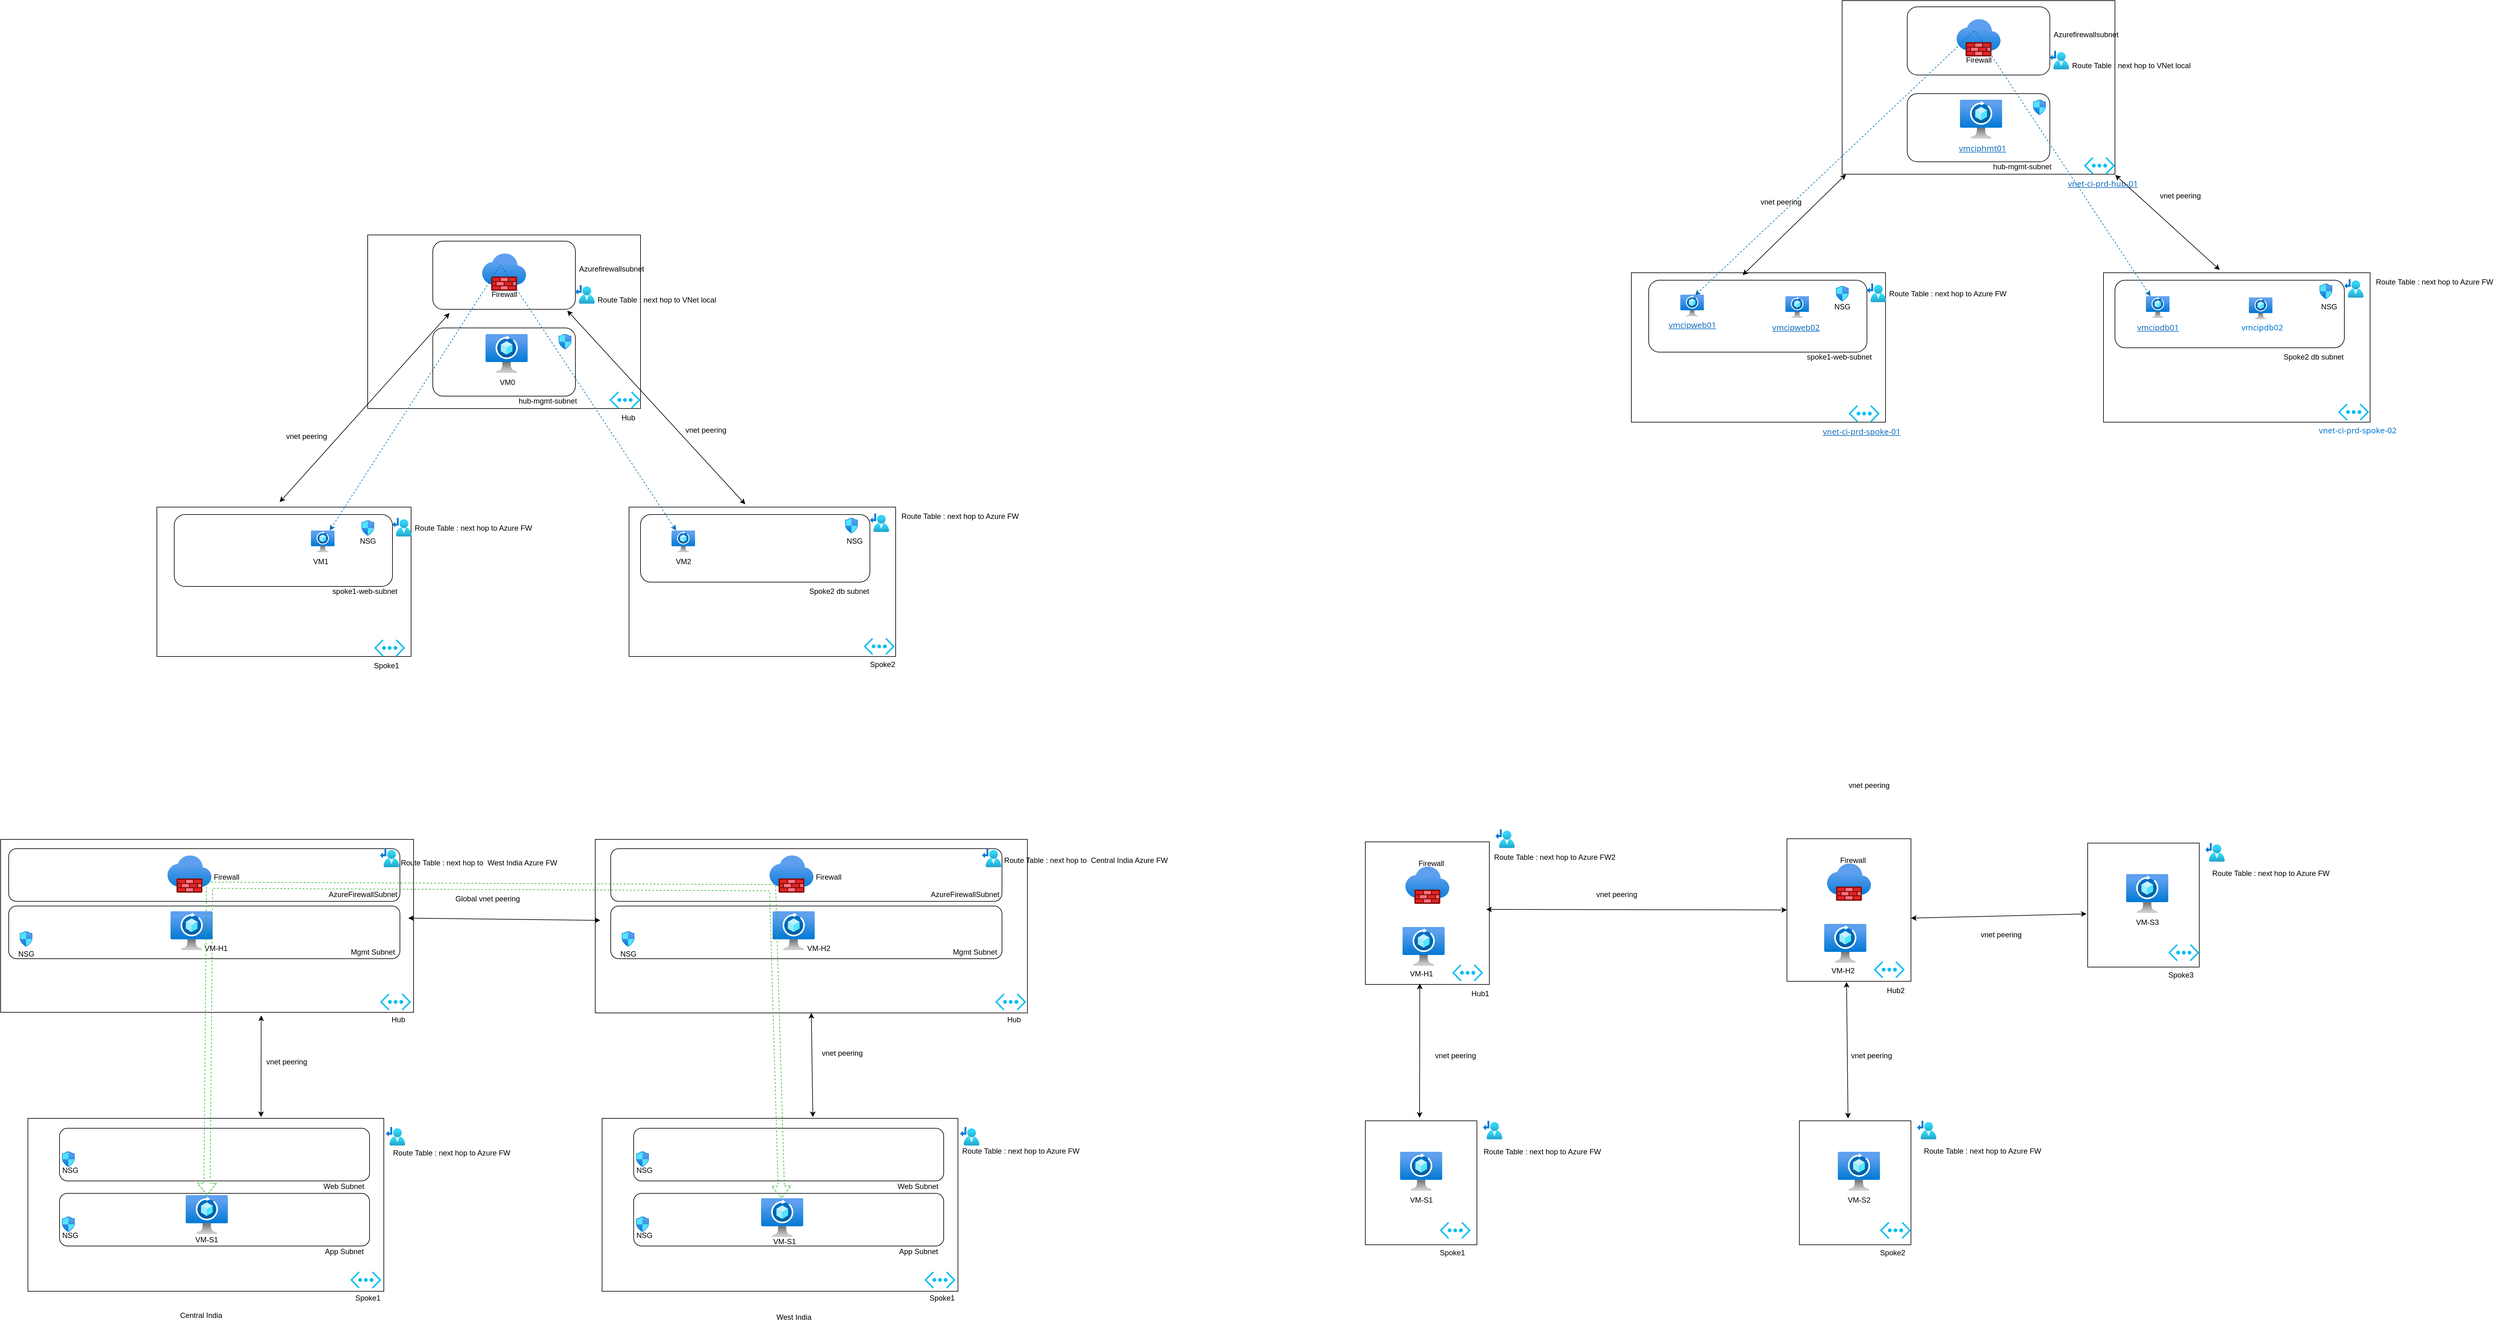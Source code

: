 <mxfile pages="2">
    <diagram name="Page-1" id="FINQvvkT7ASy_IZGkksm">
        <mxGraphModel dx="1436" dy="1858" grid="0" gridSize="10" guides="1" tooltips="1" connect="1" arrows="1" fold="1" page="1" pageScale="1" pageWidth="850" pageHeight="1100" background="none" math="0" shadow="0">
            <root>
                <mxCell id="0"/>
                <mxCell id="1" parent="0"/>
                <mxCell id="THrjW_I-gWSEnR9kqggR-4" value="" style="rounded=0;whiteSpace=wrap;html=1;" parent="1" vertex="1">
                    <mxGeometry x="670" y="70" width="440" height="280" as="geometry"/>
                </mxCell>
                <mxCell id="THrjW_I-gWSEnR9kqggR-5" value="" style="verticalLabelPosition=bottom;html=1;verticalAlign=top;align=center;strokeColor=none;fillColor=#00BEF2;shape=mxgraph.azure.virtual_network;pointerEvents=1;" parent="1" vertex="1">
                    <mxGeometry x="1060" y="322.5" width="50" height="27.5" as="geometry"/>
                </mxCell>
                <mxCell id="THrjW_I-gWSEnR9kqggR-6" value="" style="rounded=0;whiteSpace=wrap;html=1;" parent="1" vertex="1">
                    <mxGeometry x="330" y="509" width="410" height="241" as="geometry"/>
                </mxCell>
                <mxCell id="THrjW_I-gWSEnR9kqggR-7" value="" style="rounded=0;whiteSpace=wrap;html=1;" parent="1" vertex="1">
                    <mxGeometry x="1091.49" y="509" width="430" height="241" as="geometry"/>
                </mxCell>
                <mxCell id="THrjW_I-gWSEnR9kqggR-9" value="" style="verticalLabelPosition=bottom;html=1;verticalAlign=top;align=center;strokeColor=none;fillColor=#00BEF2;shape=mxgraph.azure.virtual_network;pointerEvents=1;" parent="1" vertex="1">
                    <mxGeometry x="680.49" y="722.5" width="50" height="27.5" as="geometry"/>
                </mxCell>
                <mxCell id="THrjW_I-gWSEnR9kqggR-10" value="" style="verticalLabelPosition=bottom;html=1;verticalAlign=top;align=center;strokeColor=none;fillColor=#00BEF2;shape=mxgraph.azure.virtual_network;pointerEvents=1;" parent="1" vertex="1">
                    <mxGeometry x="1470" y="720" width="50" height="27.5" as="geometry"/>
                </mxCell>
                <mxCell id="THrjW_I-gWSEnR9kqggR-13" value="Spoke1" style="text;html=1;align=center;verticalAlign=middle;resizable=0;points=[];autosize=1;strokeColor=none;fillColor=none;" parent="1" vertex="1">
                    <mxGeometry x="670" y="750" width="60" height="30" as="geometry"/>
                </mxCell>
                <mxCell id="THrjW_I-gWSEnR9kqggR-14" value="Spoke2" style="text;html=1;align=center;verticalAlign=middle;resizable=0;points=[];autosize=1;strokeColor=none;fillColor=none;" parent="1" vertex="1">
                    <mxGeometry x="1470" y="747.5" width="60" height="30" as="geometry"/>
                </mxCell>
                <mxCell id="THrjW_I-gWSEnR9kqggR-15" value="Hub" style="text;html=1;align=center;verticalAlign=middle;resizable=0;points=[];autosize=1;strokeColor=none;fillColor=none;" parent="1" vertex="1">
                    <mxGeometry x="1064.99" y="350" width="50" height="30" as="geometry"/>
                </mxCell>
                <mxCell id="THrjW_I-gWSEnR9kqggR-16" value="" style="image;aspect=fixed;html=1;points=[];align=center;fontSize=12;image=img/lib/azure2/networking/Route_Tables.svg;" parent="1" vertex="1">
                    <mxGeometry x="710" y="526.45" width="30.97" height="30" as="geometry"/>
                </mxCell>
                <mxCell id="THrjW_I-gWSEnR9kqggR-17" value="Route Table : next hop to Azure FW" style="text;html=1;align=center;verticalAlign=middle;resizable=0;points=[];autosize=1;strokeColor=none;fillColor=none;" parent="1" vertex="1">
                    <mxGeometry x="735.49" y="527.7" width="210" height="30" as="geometry"/>
                </mxCell>
                <mxCell id="THrjW_I-gWSEnR9kqggR-18" value="" style="image;aspect=fixed;html=1;points=[];align=center;fontSize=12;image=img/lib/azure2/networking/Route_Tables.svg;" parent="1" vertex="1">
                    <mxGeometry x="1480" y="519.31" width="30.97" height="30" as="geometry"/>
                </mxCell>
                <mxCell id="THrjW_I-gWSEnR9kqggR-19" value="Route Table : next hop to Azure FW" style="text;html=1;align=center;verticalAlign=middle;resizable=0;points=[];autosize=1;strokeColor=none;fillColor=none;" parent="1" vertex="1">
                    <mxGeometry x="1520" y="509" width="210" height="30" as="geometry"/>
                </mxCell>
                <mxCell id="THrjW_I-gWSEnR9kqggR-21" value="" style="endArrow=classic;startArrow=classic;html=1;rounded=0;exitX=0.483;exitY=-0.033;exitDx=0;exitDy=0;entryX=0.117;entryY=1.055;entryDx=0;entryDy=0;entryPerimeter=0;exitPerimeter=0;" parent="1" source="THrjW_I-gWSEnR9kqggR-6" target="1yvpN1dtPfLGycB9VXmc-5" edge="1">
                    <mxGeometry width="50" height="50" relative="1" as="geometry">
                        <mxPoint x="455" y="240" as="sourcePoint"/>
                        <mxPoint x="824.686" y="178.98" as="targetPoint"/>
                    </mxGeometry>
                </mxCell>
                <mxCell id="THrjW_I-gWSEnR9kqggR-23" value="" style="endArrow=classic;startArrow=classic;html=1;rounded=0;exitX=0.436;exitY=-0.019;exitDx=0;exitDy=0;exitPerimeter=0;entryX=0.943;entryY=1.018;entryDx=0;entryDy=0;entryPerimeter=0;" parent="1" source="THrjW_I-gWSEnR9kqggR-7" target="1yvpN1dtPfLGycB9VXmc-5" edge="1">
                    <mxGeometry width="50" height="50" relative="1" as="geometry">
                        <mxPoint x="870" y="340" as="sourcePoint"/>
                        <mxPoint x="891" y="171.262" as="targetPoint"/>
                    </mxGeometry>
                </mxCell>
                <mxCell id="THrjW_I-gWSEnR9kqggR-28" value="vnet peering" style="text;html=1;align=center;verticalAlign=middle;resizable=0;points=[];autosize=1;strokeColor=none;fillColor=none;" parent="1" vertex="1">
                    <mxGeometry x="526.49" y="380" width="90" height="30" as="geometry"/>
                </mxCell>
                <mxCell id="THrjW_I-gWSEnR9kqggR-29" value="vnet peering" style="text;html=1;align=center;verticalAlign=middle;resizable=0;points=[];autosize=1;strokeColor=none;fillColor=none;" parent="1" vertex="1">
                    <mxGeometry x="1170" y="370" width="90" height="30" as="geometry"/>
                </mxCell>
                <mxCell id="PQdtKkO3cgLGlbnDm0M4-4" value="" style="rounded=0;whiteSpace=wrap;html=1;" parent="1" vertex="1">
                    <mxGeometry x="78" y="1045" width="666" height="279" as="geometry"/>
                </mxCell>
                <mxCell id="PQdtKkO3cgLGlbnDm0M4-5" value="" style="verticalLabelPosition=bottom;html=1;verticalAlign=top;align=center;strokeColor=none;fillColor=#00BEF2;shape=mxgraph.azure.virtual_network;pointerEvents=1;" parent="1" vertex="1">
                    <mxGeometry x="690" y="1293.5" width="50" height="27.5" as="geometry"/>
                </mxCell>
                <mxCell id="PQdtKkO3cgLGlbnDm0M4-6" value="" style="rounded=0;whiteSpace=wrap;html=1;" parent="1" vertex="1">
                    <mxGeometry x="122" y="1495" width="574" height="279" as="geometry"/>
                </mxCell>
                <mxCell id="PQdtKkO3cgLGlbnDm0M4-9" value="" style="verticalLabelPosition=bottom;html=1;verticalAlign=top;align=center;strokeColor=none;fillColor=#00BEF2;shape=mxgraph.azure.virtual_network;pointerEvents=1;" parent="1" vertex="1">
                    <mxGeometry x="642" y="1742" width="50" height="27.5" as="geometry"/>
                </mxCell>
                <mxCell id="PQdtKkO3cgLGlbnDm0M4-13" value="Spoke1" style="text;html=1;align=center;verticalAlign=middle;resizable=0;points=[];autosize=1;strokeColor=none;fillColor=none;" parent="1" vertex="1">
                    <mxGeometry x="640.24" y="1769.5" width="60" height="30" as="geometry"/>
                </mxCell>
                <mxCell id="PQdtKkO3cgLGlbnDm0M4-15" value="Hub" style="text;html=1;align=center;verticalAlign=middle;resizable=0;points=[];autosize=1;strokeColor=none;fillColor=none;" parent="1" vertex="1">
                    <mxGeometry x="699" y="1323" width="40" height="26" as="geometry"/>
                </mxCell>
                <mxCell id="PQdtKkO3cgLGlbnDm0M4-16" value="" style="image;aspect=fixed;html=1;points=[];align=center;fontSize=12;image=img/lib/azure2/networking/Route_Tables.svg;" parent="1" vertex="1">
                    <mxGeometry x="699.52" y="1509" width="30.97" height="30" as="geometry"/>
                </mxCell>
                <mxCell id="PQdtKkO3cgLGlbnDm0M4-17" value="Route Table : next hop to Azure FW" style="text;html=1;align=center;verticalAlign=middle;resizable=0;points=[];autosize=1;strokeColor=none;fillColor=none;" parent="1" vertex="1">
                    <mxGeometry x="699.52" y="1536" width="210" height="30" as="geometry"/>
                </mxCell>
                <mxCell id="PQdtKkO3cgLGlbnDm0M4-19" value="Route Table : next hop to Azure FW" style="text;html=1;align=center;verticalAlign=middle;resizable=0;points=[];autosize=1;strokeColor=none;fillColor=none;" parent="1" vertex="1">
                    <mxGeometry x="1618" y="1533.4" width="210" height="30" as="geometry"/>
                </mxCell>
                <mxCell id="PQdtKkO3cgLGlbnDm0M4-20" value="" style="endArrow=classic;startArrow=classic;html=1;rounded=0;entryX=0.631;entryY=1.018;entryDx=0;entryDy=0;entryPerimeter=0;" parent="1" target="PQdtKkO3cgLGlbnDm0M4-4" edge="1">
                    <mxGeometry width="50" height="50" relative="1" as="geometry">
                        <mxPoint x="498" y="1493" as="sourcePoint"/>
                        <mxPoint x="429" y="1295" as="targetPoint"/>
                        <Array as="points">
                            <mxPoint x="498" y="1493"/>
                        </Array>
                    </mxGeometry>
                </mxCell>
                <mxCell id="PQdtKkO3cgLGlbnDm0M4-21" value="" style="endArrow=classic;startArrow=classic;html=1;rounded=0;entryX=0.5;entryY=1;entryDx=0;entryDy=0;" parent="1" target="PQdtKkO3cgLGlbnDm0M4-29" edge="1">
                    <mxGeometry width="50" height="50" relative="1" as="geometry">
                        <mxPoint x="1388" y="1493" as="sourcePoint"/>
                        <mxPoint x="540.49" y="1115" as="targetPoint"/>
                    </mxGeometry>
                </mxCell>
                <mxCell id="PQdtKkO3cgLGlbnDm0M4-24" value="vnet peering" style="text;html=1;align=center;verticalAlign=middle;resizable=0;points=[];autosize=1;strokeColor=none;fillColor=none;" parent="1" vertex="1">
                    <mxGeometry x="494" y="1389" width="90" height="30" as="geometry"/>
                </mxCell>
                <mxCell id="PQdtKkO3cgLGlbnDm0M4-25" value="vnet peering" style="text;html=1;align=center;verticalAlign=middle;resizable=0;points=[];autosize=1;strokeColor=none;fillColor=none;" parent="1" vertex="1">
                    <mxGeometry x="1390" y="1375" width="90" height="30" as="geometry"/>
                </mxCell>
                <mxCell id="PQdtKkO3cgLGlbnDm0M4-29" value="" style="rounded=0;whiteSpace=wrap;html=1;" parent="1" vertex="1">
                    <mxGeometry x="1037" y="1045" width="697" height="280" as="geometry"/>
                </mxCell>
                <mxCell id="PQdtKkO3cgLGlbnDm0M4-30" value="" style="verticalLabelPosition=bottom;html=1;verticalAlign=top;align=center;strokeColor=none;fillColor=#00BEF2;shape=mxgraph.azure.virtual_network;pointerEvents=1;" parent="1" vertex="1">
                    <mxGeometry x="1682" y="1293.5" width="50" height="27.5" as="geometry"/>
                </mxCell>
                <mxCell id="PQdtKkO3cgLGlbnDm0M4-35" value="" style="endArrow=classic;startArrow=classic;html=1;rounded=0;entryX=0.975;entryY=0.474;entryDx=0;entryDy=0;entryPerimeter=0;" parent="1" edge="1">
                    <mxGeometry width="50" height="50" relative="1" as="geometry">
                        <mxPoint x="1045.14" y="1175.644" as="sourcePoint"/>
                        <mxPoint x="735.49" y="1171.996" as="targetPoint"/>
                    </mxGeometry>
                </mxCell>
                <mxCell id="PQdtKkO3cgLGlbnDm0M4-36" value="Global vnet peering" style="text;html=1;align=center;verticalAlign=middle;resizable=0;points=[];autosize=1;strokeColor=none;fillColor=none;" parent="1" vertex="1">
                    <mxGeometry x="802" y="1128" width="122" height="26" as="geometry"/>
                </mxCell>
                <mxCell id="PQdtKkO3cgLGlbnDm0M4-37" value="Hub" style="text;html=1;align=center;verticalAlign=middle;resizable=0;points=[];autosize=1;strokeColor=none;fillColor=none;" parent="1" vertex="1">
                    <mxGeometry x="1691.97" y="1323" width="40" height="26" as="geometry"/>
                </mxCell>
                <mxCell id="PQdtKkO3cgLGlbnDm0M4-40" value="Central India" style="text;html=1;align=center;verticalAlign=middle;resizable=0;points=[];autosize=1;strokeColor=none;fillColor=none;" parent="1" vertex="1">
                    <mxGeometry x="358.49" y="1799.5" width="86" height="26" as="geometry"/>
                </mxCell>
                <mxCell id="PQdtKkO3cgLGlbnDm0M4-41" value="West India" style="text;html=1;align=center;verticalAlign=middle;resizable=0;points=[];autosize=1;strokeColor=none;fillColor=none;" parent="1" vertex="1">
                    <mxGeometry x="1320" y="1803" width="74" height="26" as="geometry"/>
                </mxCell>
                <mxCell id="PQdtKkO3cgLGlbnDm0M4-42" value="" style="rounded=0;whiteSpace=wrap;html=1;" parent="1" vertex="1">
                    <mxGeometry x="2279" y="1049" width="200" height="230" as="geometry"/>
                </mxCell>
                <mxCell id="PQdtKkO3cgLGlbnDm0M4-43" value="" style="verticalLabelPosition=bottom;html=1;verticalAlign=top;align=center;strokeColor=none;fillColor=#00BEF2;shape=mxgraph.azure.virtual_network;pointerEvents=1;" parent="1" vertex="1">
                    <mxGeometry x="2419" y="1246.5" width="50" height="27.5" as="geometry"/>
                </mxCell>
                <mxCell id="PQdtKkO3cgLGlbnDm0M4-44" value="" style="rounded=0;whiteSpace=wrap;html=1;" parent="1" vertex="1">
                    <mxGeometry x="2279" y="1499" width="180" height="200" as="geometry"/>
                </mxCell>
                <mxCell id="PQdtKkO3cgLGlbnDm0M4-45" value="" style="rounded=0;whiteSpace=wrap;html=1;" parent="1" vertex="1">
                    <mxGeometry x="2979" y="1499" width="180" height="200" as="geometry"/>
                </mxCell>
                <mxCell id="PQdtKkO3cgLGlbnDm0M4-46" value="" style="image;aspect=fixed;html=1;points=[];align=center;fontSize=12;image=img/lib/azure2/networking/Firewalls.svg;" parent="1" vertex="1">
                    <mxGeometry x="2343.5" y="1089" width="71" height="60" as="geometry"/>
                </mxCell>
                <mxCell id="PQdtKkO3cgLGlbnDm0M4-47" value="" style="verticalLabelPosition=bottom;html=1;verticalAlign=top;align=center;strokeColor=none;fillColor=#00BEF2;shape=mxgraph.azure.virtual_network;pointerEvents=1;" parent="1" vertex="1">
                    <mxGeometry x="2399" y="1662" width="50" height="27.5" as="geometry"/>
                </mxCell>
                <mxCell id="PQdtKkO3cgLGlbnDm0M4-48" value="" style="verticalLabelPosition=bottom;html=1;verticalAlign=top;align=center;strokeColor=none;fillColor=#00BEF2;shape=mxgraph.azure.virtual_network;pointerEvents=1;" parent="1" vertex="1">
                    <mxGeometry x="3109" y="1662" width="50" height="27.5" as="geometry"/>
                </mxCell>
                <mxCell id="PQdtKkO3cgLGlbnDm0M4-49" value="" style="image;aspect=fixed;html=1;points=[];align=center;fontSize=12;image=img/lib/azure2/networking/Spot_VM.svg;" parent="1" vertex="1">
                    <mxGeometry x="2335" y="1549" width="68" height="62.8" as="geometry"/>
                </mxCell>
                <mxCell id="PQdtKkO3cgLGlbnDm0M4-50" value="" style="image;aspect=fixed;html=1;points=[];align=center;fontSize=12;image=img/lib/azure2/networking/Spot_VM.svg;" parent="1" vertex="1">
                    <mxGeometry x="3041" y="1549" width="68" height="62.8" as="geometry"/>
                </mxCell>
                <mxCell id="PQdtKkO3cgLGlbnDm0M4-51" value="Spoke1" style="text;html=1;align=center;verticalAlign=middle;resizable=0;points=[];autosize=1;strokeColor=none;fillColor=none;" parent="1" vertex="1">
                    <mxGeometry x="2389" y="1697" width="60" height="30" as="geometry"/>
                </mxCell>
                <mxCell id="PQdtKkO3cgLGlbnDm0M4-52" value="Spoke2" style="text;html=1;align=center;verticalAlign=middle;resizable=0;points=[];autosize=1;strokeColor=none;fillColor=none;" parent="1" vertex="1">
                    <mxGeometry x="3099" y="1697" width="60" height="30" as="geometry"/>
                </mxCell>
                <mxCell id="PQdtKkO3cgLGlbnDm0M4-53" value="Hub1" style="text;html=1;align=center;verticalAlign=middle;resizable=0;points=[];autosize=1;strokeColor=none;fillColor=none;" parent="1" vertex="1">
                    <mxGeometry x="2439" y="1279" width="50" height="30" as="geometry"/>
                </mxCell>
                <mxCell id="PQdtKkO3cgLGlbnDm0M4-54" value="" style="image;aspect=fixed;html=1;points=[];align=center;fontSize=12;image=img/lib/azure2/networking/Route_Tables.svg;" parent="1" vertex="1">
                    <mxGeometry x="2469" y="1499" width="30.97" height="30" as="geometry"/>
                </mxCell>
                <mxCell id="PQdtKkO3cgLGlbnDm0M4-55" value="Route Table : next hop to Azure FW" style="text;html=1;align=center;verticalAlign=middle;resizable=0;points=[];autosize=1;strokeColor=none;fillColor=none;" parent="1" vertex="1">
                    <mxGeometry x="2458.51" y="1534" width="210" height="30" as="geometry"/>
                </mxCell>
                <mxCell id="PQdtKkO3cgLGlbnDm0M4-56" value="" style="image;aspect=fixed;html=1;points=[];align=center;fontSize=12;image=img/lib/azure2/networking/Route_Tables.svg;" parent="1" vertex="1">
                    <mxGeometry x="3169" y="1499" width="30.97" height="30" as="geometry"/>
                </mxCell>
                <mxCell id="PQdtKkO3cgLGlbnDm0M4-57" value="Route Table : next hop to Azure FW" style="text;html=1;align=center;verticalAlign=middle;resizable=0;points=[];autosize=1;strokeColor=none;fillColor=none;" parent="1" vertex="1">
                    <mxGeometry x="3169" y="1533" width="210" height="30" as="geometry"/>
                </mxCell>
                <mxCell id="PQdtKkO3cgLGlbnDm0M4-58" value="" style="endArrow=classic;startArrow=classic;html=1;rounded=0;entryX=0.472;entryY=1.039;entryDx=0;entryDy=0;entryPerimeter=0;" parent="1" target="PQdtKkO3cgLGlbnDm0M4-65" edge="1">
                    <mxGeometry width="50" height="50" relative="1" as="geometry">
                        <mxPoint x="2366.51" y="1494" as="sourcePoint"/>
                        <mxPoint x="2354" y="1129" as="targetPoint"/>
                    </mxGeometry>
                </mxCell>
                <mxCell id="PQdtKkO3cgLGlbnDm0M4-59" value="" style="endArrow=classic;startArrow=classic;html=1;rounded=0;exitX=0.436;exitY=-0.019;exitDx=0;exitDy=0;exitPerimeter=0;entryX=0.61;entryY=1.117;entryDx=0;entryDy=0;entryPerimeter=0;" parent="1" source="PQdtKkO3cgLGlbnDm0M4-45" target="PQdtKkO3cgLGlbnDm0M4-71" edge="1">
                    <mxGeometry width="50" height="50" relative="1" as="geometry">
                        <mxPoint x="2399" y="1319" as="sourcePoint"/>
                        <mxPoint x="2499" y="1119" as="targetPoint"/>
                    </mxGeometry>
                </mxCell>
                <mxCell id="PQdtKkO3cgLGlbnDm0M4-60" value="VM-S1" style="text;html=1;align=center;verticalAlign=middle;resizable=0;points=[];autosize=1;strokeColor=none;fillColor=none;" parent="1" vertex="1">
                    <mxGeometry x="2339" y="1611.8" width="60" height="30" as="geometry"/>
                </mxCell>
                <mxCell id="PQdtKkO3cgLGlbnDm0M4-61" value="VM-S2" style="text;html=1;align=center;verticalAlign=middle;resizable=0;points=[];autosize=1;strokeColor=none;fillColor=none;" parent="1" vertex="1">
                    <mxGeometry x="3045" y="1611.8" width="60" height="30" as="geometry"/>
                </mxCell>
                <mxCell id="PQdtKkO3cgLGlbnDm0M4-62" value="vnet peering" style="text;html=1;align=center;verticalAlign=middle;resizable=0;points=[];autosize=1;strokeColor=none;fillColor=none;" parent="1" vertex="1">
                    <mxGeometry x="2378.51" y="1379" width="90" height="30" as="geometry"/>
                </mxCell>
                <mxCell id="PQdtKkO3cgLGlbnDm0M4-63" value="vnet peering" style="text;html=1;align=center;verticalAlign=middle;resizable=0;points=[];autosize=1;strokeColor=none;fillColor=none;" parent="1" vertex="1">
                    <mxGeometry x="3050" y="1379" width="90" height="30" as="geometry"/>
                </mxCell>
                <mxCell id="PQdtKkO3cgLGlbnDm0M4-64" value="" style="image;aspect=fixed;html=1;points=[];align=center;fontSize=12;image=img/lib/azure2/networking/Spot_VM.svg;" parent="1" vertex="1">
                    <mxGeometry x="2339" y="1186.2" width="68" height="62.8" as="geometry"/>
                </mxCell>
                <mxCell id="PQdtKkO3cgLGlbnDm0M4-65" value="VM-H1" style="text;html=1;align=center;verticalAlign=middle;resizable=0;points=[];autosize=1;strokeColor=none;fillColor=none;" parent="1" vertex="1">
                    <mxGeometry x="2338.5" y="1246.5" width="60" height="30" as="geometry"/>
                </mxCell>
                <mxCell id="PQdtKkO3cgLGlbnDm0M4-66" value="Firewall" style="text;html=1;align=center;verticalAlign=middle;resizable=0;points=[];autosize=1;strokeColor=none;fillColor=none;" parent="1" vertex="1">
                    <mxGeometry x="2354.5" y="1069" width="60" height="30" as="geometry"/>
                </mxCell>
                <mxCell id="PQdtKkO3cgLGlbnDm0M4-67" value="" style="rounded=0;whiteSpace=wrap;html=1;" parent="1" vertex="1">
                    <mxGeometry x="2959" y="1044" width="200" height="230" as="geometry"/>
                </mxCell>
                <mxCell id="PQdtKkO3cgLGlbnDm0M4-68" value="" style="verticalLabelPosition=bottom;html=1;verticalAlign=top;align=center;strokeColor=none;fillColor=#00BEF2;shape=mxgraph.azure.virtual_network;pointerEvents=1;" parent="1" vertex="1">
                    <mxGeometry x="3099" y="1241.5" width="50" height="27.5" as="geometry"/>
                </mxCell>
                <mxCell id="PQdtKkO3cgLGlbnDm0M4-69" value="" style="image;aspect=fixed;html=1;points=[];align=center;fontSize=12;image=img/lib/azure2/networking/Firewalls.svg;" parent="1" vertex="1">
                    <mxGeometry x="3023.5" y="1084" width="71" height="60" as="geometry"/>
                </mxCell>
                <mxCell id="PQdtKkO3cgLGlbnDm0M4-70" value="" style="image;aspect=fixed;html=1;points=[];align=center;fontSize=12;image=img/lib/azure2/networking/Spot_VM.svg;" parent="1" vertex="1">
                    <mxGeometry x="3019" y="1181.2" width="68" height="62.8" as="geometry"/>
                </mxCell>
                <mxCell id="PQdtKkO3cgLGlbnDm0M4-71" value="VM-H2" style="text;html=1;align=center;verticalAlign=middle;resizable=0;points=[];autosize=1;strokeColor=none;fillColor=none;" parent="1" vertex="1">
                    <mxGeometry x="3018.5" y="1241.5" width="60" height="30" as="geometry"/>
                </mxCell>
                <mxCell id="PQdtKkO3cgLGlbnDm0M4-72" value="Firewall" style="text;html=1;align=center;verticalAlign=middle;resizable=0;points=[];autosize=1;strokeColor=none;fillColor=none;" parent="1" vertex="1">
                    <mxGeometry x="3034.5" y="1064" width="60" height="30" as="geometry"/>
                </mxCell>
                <mxCell id="PQdtKkO3cgLGlbnDm0M4-73" value="" style="endArrow=classic;startArrow=classic;html=1;rounded=0;entryX=0.975;entryY=0.474;entryDx=0;entryDy=0;entryPerimeter=0;" parent="1" source="PQdtKkO3cgLGlbnDm0M4-67" target="PQdtKkO3cgLGlbnDm0M4-42" edge="1">
                    <mxGeometry width="50" height="50" relative="1" as="geometry">
                        <mxPoint x="2069" y="1509" as="sourcePoint"/>
                        <mxPoint x="2489" y="1158" as="targetPoint"/>
                    </mxGeometry>
                </mxCell>
                <mxCell id="PQdtKkO3cgLGlbnDm0M4-74" value="vnet peering" style="text;html=1;align=center;verticalAlign=middle;resizable=0;points=[];autosize=1;strokeColor=none;fillColor=none;" parent="1" vertex="1">
                    <mxGeometry x="2639" y="1119" width="90" height="30" as="geometry"/>
                </mxCell>
                <mxCell id="PQdtKkO3cgLGlbnDm0M4-75" value="Hub2" style="text;html=1;align=center;verticalAlign=middle;resizable=0;points=[];autosize=1;strokeColor=none;fillColor=none;" parent="1" vertex="1">
                    <mxGeometry x="3109" y="1274" width="50" height="30" as="geometry"/>
                </mxCell>
                <mxCell id="PQdtKkO3cgLGlbnDm0M4-76" value="Route Table : next hop to Azure FW2" style="text;html=1;align=center;verticalAlign=middle;resizable=0;points=[];autosize=1;strokeColor=none;fillColor=none;" parent="1" vertex="1">
                    <mxGeometry x="2474" y="1059" width="220" height="30" as="geometry"/>
                </mxCell>
                <mxCell id="PQdtKkO3cgLGlbnDm0M4-77" value="" style="image;aspect=fixed;html=1;points=[];align=center;fontSize=12;image=img/lib/azure2/networking/Route_Tables.svg;" parent="1" vertex="1">
                    <mxGeometry x="2489" y="1029" width="30.97" height="30" as="geometry"/>
                </mxCell>
                <mxCell id="PQdtKkO3cgLGlbnDm0M4-78" value="" style="rounded=0;whiteSpace=wrap;html=1;" parent="1" vertex="1">
                    <mxGeometry x="3444" y="1051" width="180" height="200" as="geometry"/>
                </mxCell>
                <mxCell id="PQdtKkO3cgLGlbnDm0M4-79" value="" style="verticalLabelPosition=bottom;html=1;verticalAlign=top;align=center;strokeColor=none;fillColor=#00BEF2;shape=mxgraph.azure.virtual_network;pointerEvents=1;" parent="1" vertex="1">
                    <mxGeometry x="3574" y="1214" width="50" height="27.5" as="geometry"/>
                </mxCell>
                <mxCell id="PQdtKkO3cgLGlbnDm0M4-80" value="" style="image;aspect=fixed;html=1;points=[];align=center;fontSize=12;image=img/lib/azure2/networking/Spot_VM.svg;" parent="1" vertex="1">
                    <mxGeometry x="3506" y="1101" width="68" height="62.8" as="geometry"/>
                </mxCell>
                <mxCell id="PQdtKkO3cgLGlbnDm0M4-81" value="Spoke3" style="text;html=1;align=center;verticalAlign=middle;resizable=0;points=[];autosize=1;strokeColor=none;fillColor=none;" parent="1" vertex="1">
                    <mxGeometry x="3564" y="1249" width="60" height="30" as="geometry"/>
                </mxCell>
                <mxCell id="PQdtKkO3cgLGlbnDm0M4-82" value="" style="image;aspect=fixed;html=1;points=[];align=center;fontSize=12;image=img/lib/azure2/networking/Route_Tables.svg;" parent="1" vertex="1">
                    <mxGeometry x="3634" y="1051" width="30.97" height="30" as="geometry"/>
                </mxCell>
                <mxCell id="PQdtKkO3cgLGlbnDm0M4-83" value="Route Table : next hop to Azure FW" style="text;html=1;align=center;verticalAlign=middle;resizable=0;points=[];autosize=1;strokeColor=none;fillColor=none;" parent="1" vertex="1">
                    <mxGeometry x="3634" y="1085" width="210" height="30" as="geometry"/>
                </mxCell>
                <mxCell id="PQdtKkO3cgLGlbnDm0M4-84" value="VM-S3" style="text;html=1;align=center;verticalAlign=middle;resizable=0;points=[];autosize=1;strokeColor=none;fillColor=none;" parent="1" vertex="1">
                    <mxGeometry x="3510" y="1163.8" width="60" height="30" as="geometry"/>
                </mxCell>
                <mxCell id="PQdtKkO3cgLGlbnDm0M4-85" value="vnet peering" style="text;html=1;align=center;verticalAlign=middle;resizable=0;points=[];autosize=1;strokeColor=none;fillColor=none;" parent="1" vertex="1">
                    <mxGeometry x="3046" y="943" width="90" height="30" as="geometry"/>
                </mxCell>
                <mxCell id="PQdtKkO3cgLGlbnDm0M4-86" value="" style="endArrow=classic;startArrow=classic;html=1;rounded=0;entryX=0.984;entryY=0.569;entryDx=0;entryDy=0;entryPerimeter=0;" parent="1" edge="1">
                    <mxGeometry width="50" height="50" relative="1" as="geometry">
                        <mxPoint x="3442.2" y="1165.2" as="sourcePoint"/>
                        <mxPoint x="3159.0" y="1172.07" as="targetPoint"/>
                    </mxGeometry>
                </mxCell>
                <mxCell id="PQdtKkO3cgLGlbnDm0M4-87" value="vnet peering" style="text;html=1;align=center;verticalAlign=middle;resizable=0;points=[];autosize=1;strokeColor=none;fillColor=none;" parent="1" vertex="1">
                    <mxGeometry x="3259" y="1184" width="90" height="30" as="geometry"/>
                </mxCell>
                <mxCell id="1yvpN1dtPfLGycB9VXmc-2" value="" style="rounded=1;whiteSpace=wrap;html=1;" parent="1" vertex="1">
                    <mxGeometry x="775" y="220" width="230" height="110" as="geometry"/>
                </mxCell>
                <mxCell id="1yvpN1dtPfLGycB9VXmc-3" value="" style="image;aspect=fixed;html=1;points=[];align=center;fontSize=12;image=img/lib/azure2/networking/Spot_VM.svg;" parent="1" vertex="1">
                    <mxGeometry x="860" y="229.7" width="68" height="62.8" as="geometry"/>
                </mxCell>
                <mxCell id="1yvpN1dtPfLGycB9VXmc-4" value="VM0" style="text;html=1;align=center;verticalAlign=middle;resizable=0;points=[];autosize=1;strokeColor=none;fillColor=none;" parent="1" vertex="1">
                    <mxGeometry x="870" y="292.5" width="50" height="30" as="geometry"/>
                </mxCell>
                <mxCell id="1yvpN1dtPfLGycB9VXmc-5" value="" style="rounded=1;whiteSpace=wrap;html=1;" parent="1" vertex="1">
                    <mxGeometry x="775" y="80" width="230" height="110" as="geometry"/>
                </mxCell>
                <mxCell id="1yvpN1dtPfLGycB9VXmc-6" value="" style="image;aspect=fixed;html=1;points=[];align=center;fontSize=12;image=img/lib/azure2/networking/Firewalls.svg;" parent="1" vertex="1">
                    <mxGeometry x="854.5" y="100" width="71" height="60" as="geometry"/>
                </mxCell>
                <mxCell id="1yvpN1dtPfLGycB9VXmc-7" value="Firewall" style="text;html=1;align=center;verticalAlign=middle;resizable=0;points=[];autosize=1;strokeColor=none;fillColor=none;" parent="1" vertex="1">
                    <mxGeometry x="860" y="151" width="60" height="30" as="geometry"/>
                </mxCell>
                <mxCell id="1yvpN1dtPfLGycB9VXmc-8" value="Azurefirewallsubnet" style="text;html=1;align=center;verticalAlign=middle;resizable=0;points=[];autosize=1;strokeColor=none;fillColor=none;" parent="1" vertex="1">
                    <mxGeometry x="998.49" y="110" width="130" height="30" as="geometry"/>
                </mxCell>
                <mxCell id="1yvpN1dtPfLGycB9VXmc-9" value="hub-mgmt-subnet" style="text;html=1;align=center;verticalAlign=middle;resizable=0;points=[];autosize=1;strokeColor=none;fillColor=none;" parent="1" vertex="1">
                    <mxGeometry x="900.49" y="322.5" width="120" height="30" as="geometry"/>
                </mxCell>
                <mxCell id="1yvpN1dtPfLGycB9VXmc-10" value="" style="rounded=1;whiteSpace=wrap;html=1;" parent="1" vertex="1">
                    <mxGeometry x="1110" y="520.96" width="370" height="109.04" as="geometry"/>
                </mxCell>
                <mxCell id="1yvpN1dtPfLGycB9VXmc-11" value="" style="image;aspect=fixed;html=1;points=[];align=center;fontSize=12;image=img/lib/azure2/networking/Spot_VM.svg;" parent="1" vertex="1">
                    <mxGeometry x="1160" y="546.76" width="38" height="35.09" as="geometry"/>
                </mxCell>
                <mxCell id="1yvpN1dtPfLGycB9VXmc-12" value="VM2" style="text;html=1;align=center;verticalAlign=middle;resizable=0;points=[];autosize=1;strokeColor=none;fillColor=none;" parent="1" vertex="1">
                    <mxGeometry x="1154" y="581.85" width="50" height="30" as="geometry"/>
                </mxCell>
                <mxCell id="1yvpN1dtPfLGycB9VXmc-13" value="spoke1-web-subnet" style="text;html=1;align=center;verticalAlign=middle;resizable=0;points=[];autosize=1;strokeColor=none;fillColor=none;" parent="1" vertex="1">
                    <mxGeometry x="600.49" y="630" width="130" height="30" as="geometry"/>
                </mxCell>
                <mxCell id="1yvpN1dtPfLGycB9VXmc-14" value="Spoke2 db subnet" style="text;html=1;align=center;verticalAlign=middle;resizable=0;points=[];autosize=1;strokeColor=none;fillColor=none;" parent="1" vertex="1">
                    <mxGeometry x="1370" y="630" width="120" height="30" as="geometry"/>
                </mxCell>
                <mxCell id="1yvpN1dtPfLGycB9VXmc-16" value="" style="rounded=1;whiteSpace=wrap;html=1;" parent="1" vertex="1">
                    <mxGeometry x="357.99" y="520.96" width="352.01" height="116.09" as="geometry"/>
                </mxCell>
                <mxCell id="1yvpN1dtPfLGycB9VXmc-17" value="" style="image;aspect=fixed;html=1;points=[];align=center;fontSize=12;image=img/lib/azure2/networking/Spot_VM.svg;" parent="1" vertex="1">
                    <mxGeometry x="578.49" y="546.76" width="38" height="35.09" as="geometry"/>
                </mxCell>
                <mxCell id="1yvpN1dtPfLGycB9VXmc-18" value="VM1" style="text;html=1;align=center;verticalAlign=middle;resizable=0;points=[];autosize=1;strokeColor=none;fillColor=none;" parent="1" vertex="1">
                    <mxGeometry x="569" y="581.85" width="50" height="30" as="geometry"/>
                </mxCell>
                <mxCell id="1yvpN1dtPfLGycB9VXmc-19" value="" style="image;aspect=fixed;html=1;points=[];align=center;fontSize=12;image=img/lib/azure2/networking/Network_Security_Groups.svg;" parent="1" vertex="1">
                    <mxGeometry x="978" y="229.7" width="20.49" height="24.88" as="geometry"/>
                </mxCell>
                <mxCell id="1yvpN1dtPfLGycB9VXmc-20" value="" style="image;aspect=fixed;html=1;points=[];align=center;fontSize=12;image=img/lib/azure2/networking/Network_Security_Groups.svg;" parent="1" vertex="1">
                    <mxGeometry x="660" y="530.26" width="20.49" height="24.88" as="geometry"/>
                </mxCell>
                <mxCell id="1yvpN1dtPfLGycB9VXmc-22" value="" style="image;aspect=fixed;html=1;points=[];align=center;fontSize=12;image=img/lib/azure2/networking/Network_Security_Groups.svg;" parent="1" vertex="1">
                    <mxGeometry x="1440" y="526.45" width="20.49" height="24.88" as="geometry"/>
                </mxCell>
                <mxCell id="1yvpN1dtPfLGycB9VXmc-23" value="NSG" style="text;html=1;align=center;verticalAlign=middle;resizable=0;points=[];autosize=1;strokeColor=none;fillColor=none;" parent="1" vertex="1">
                    <mxGeometry x="645.24" y="549.31" width="50" height="30" as="geometry"/>
                </mxCell>
                <mxCell id="1yvpN1dtPfLGycB9VXmc-24" value="NSG" style="text;html=1;align=center;verticalAlign=middle;resizable=0;points=[];autosize=1;strokeColor=none;fillColor=none;" parent="1" vertex="1">
                    <mxGeometry x="1430" y="549.31" width="50" height="30" as="geometry"/>
                </mxCell>
                <mxCell id="1yvpN1dtPfLGycB9VXmc-25" value="" style="image;aspect=fixed;html=1;points=[];align=center;fontSize=12;image=img/lib/azure2/networking/Route_Tables.svg;" parent="1" vertex="1">
                    <mxGeometry x="1005" y="151.0" width="30.97" height="30" as="geometry"/>
                </mxCell>
                <mxCell id="1yvpN1dtPfLGycB9VXmc-26" value="Route Table : next hop to VNet local" style="text;html=1;align=center;verticalAlign=middle;resizable=0;points=[];autosize=1;strokeColor=none;fillColor=none;" parent="1" vertex="1">
                    <mxGeometry x="1031.46" y="160" width="210" height="30" as="geometry"/>
                </mxCell>
                <mxCell id="6odnYr94FKL5fukZAcWo-1" value="" style="rounded=1;whiteSpace=wrap;html=1;" parent="1" vertex="1">
                    <mxGeometry x="173" y="1511" width="500" height="85" as="geometry"/>
                </mxCell>
                <mxCell id="6odnYr94FKL5fukZAcWo-2" value="" style="image;aspect=fixed;html=1;points=[];align=center;fontSize=12;image=img/lib/azure2/networking/Network_Security_Groups.svg;" parent="1" vertex="1">
                    <mxGeometry x="177" y="1548.56" width="20.49" height="24.88" as="geometry"/>
                </mxCell>
                <mxCell id="6odnYr94FKL5fukZAcWo-3" value="NSG" style="text;html=1;align=center;verticalAlign=middle;resizable=0;points=[];autosize=1;strokeColor=none;fillColor=none;" parent="1" vertex="1">
                    <mxGeometry x="168" y="1566" width="44" height="26" as="geometry"/>
                </mxCell>
                <mxCell id="6odnYr94FKL5fukZAcWo-6" value="Web Subnet" style="text;html=1;align=center;verticalAlign=middle;resizable=0;points=[];autosize=1;strokeColor=none;fillColor=none;" parent="1" vertex="1">
                    <mxGeometry x="589" y="1592" width="84" height="26" as="geometry"/>
                </mxCell>
                <mxCell id="6odnYr94FKL5fukZAcWo-8" value="" style="rounded=1;whiteSpace=wrap;html=1;" parent="1" vertex="1">
                    <mxGeometry x="173" y="1616" width="500" height="85" as="geometry"/>
                </mxCell>
                <mxCell id="6odnYr94FKL5fukZAcWo-9" value="" style="image;aspect=fixed;html=1;points=[];align=center;fontSize=12;image=img/lib/azure2/networking/Network_Security_Groups.svg;" parent="1" vertex="1">
                    <mxGeometry x="177" y="1653.56" width="20.49" height="24.88" as="geometry"/>
                </mxCell>
                <mxCell id="6odnYr94FKL5fukZAcWo-10" value="NSG" style="text;html=1;align=center;verticalAlign=middle;resizable=0;points=[];autosize=1;strokeColor=none;fillColor=none;" parent="1" vertex="1">
                    <mxGeometry x="168" y="1671" width="44" height="26" as="geometry"/>
                </mxCell>
                <mxCell id="6odnYr94FKL5fukZAcWo-12" value="VM-S1" style="text;html=1;align=center;verticalAlign=middle;resizable=0;points=[];autosize=1;strokeColor=none;fillColor=none;" parent="1" vertex="1">
                    <mxGeometry x="380.49" y="1676" width="60" height="30" as="geometry"/>
                </mxCell>
                <mxCell id="6odnYr94FKL5fukZAcWo-13" value="App Subnet" style="text;html=1;align=center;verticalAlign=middle;resizable=0;points=[];autosize=1;strokeColor=none;fillColor=none;" parent="1" vertex="1">
                    <mxGeometry x="591" y="1697" width="81" height="26" as="geometry"/>
                </mxCell>
                <mxCell id="6odnYr94FKL5fukZAcWo-14" value="" style="rounded=0;whiteSpace=wrap;html=1;" parent="1" vertex="1">
                    <mxGeometry x="1048" y="1495" width="574" height="279" as="geometry"/>
                </mxCell>
                <mxCell id="6odnYr94FKL5fukZAcWo-15" value="" style="verticalLabelPosition=bottom;html=1;verticalAlign=top;align=center;strokeColor=none;fillColor=#00BEF2;shape=mxgraph.azure.virtual_network;pointerEvents=1;" parent="1" vertex="1">
                    <mxGeometry x="1568" y="1742" width="50" height="27.5" as="geometry"/>
                </mxCell>
                <mxCell id="6odnYr94FKL5fukZAcWo-16" value="Spoke1" style="text;html=1;align=center;verticalAlign=middle;resizable=0;points=[];autosize=1;strokeColor=none;fillColor=none;" parent="1" vertex="1">
                    <mxGeometry x="1566.24" y="1769.5" width="60" height="30" as="geometry"/>
                </mxCell>
                <mxCell id="6odnYr94FKL5fukZAcWo-17" value="" style="image;aspect=fixed;html=1;points=[];align=center;fontSize=12;image=img/lib/azure2/networking/Route_Tables.svg;" parent="1" vertex="1">
                    <mxGeometry x="1625.52" y="1509" width="30.97" height="30" as="geometry"/>
                </mxCell>
                <mxCell id="6odnYr94FKL5fukZAcWo-18" value="" style="rounded=1;whiteSpace=wrap;html=1;" parent="1" vertex="1">
                    <mxGeometry x="1099" y="1511" width="500" height="85" as="geometry"/>
                </mxCell>
                <mxCell id="6odnYr94FKL5fukZAcWo-19" value="" style="image;aspect=fixed;html=1;points=[];align=center;fontSize=12;image=img/lib/azure2/networking/Network_Security_Groups.svg;" parent="1" vertex="1">
                    <mxGeometry x="1103" y="1548.56" width="20.49" height="24.88" as="geometry"/>
                </mxCell>
                <mxCell id="6odnYr94FKL5fukZAcWo-20" value="NSG" style="text;html=1;align=center;verticalAlign=middle;resizable=0;points=[];autosize=1;strokeColor=none;fillColor=none;" parent="1" vertex="1">
                    <mxGeometry x="1094" y="1566" width="44" height="26" as="geometry"/>
                </mxCell>
                <mxCell id="6odnYr94FKL5fukZAcWo-23" value="Web Subnet" style="text;html=1;align=center;verticalAlign=middle;resizable=0;points=[];autosize=1;strokeColor=none;fillColor=none;" parent="1" vertex="1">
                    <mxGeometry x="1515" y="1592" width="84" height="26" as="geometry"/>
                </mxCell>
                <mxCell id="6odnYr94FKL5fukZAcWo-24" value="" style="rounded=1;whiteSpace=wrap;html=1;" parent="1" vertex="1">
                    <mxGeometry x="1099" y="1616" width="500" height="85" as="geometry"/>
                </mxCell>
                <mxCell id="6odnYr94FKL5fukZAcWo-25" value="" style="image;aspect=fixed;html=1;points=[];align=center;fontSize=12;image=img/lib/azure2/networking/Network_Security_Groups.svg;" parent="1" vertex="1">
                    <mxGeometry x="1103" y="1653.56" width="20.49" height="24.88" as="geometry"/>
                </mxCell>
                <mxCell id="6odnYr94FKL5fukZAcWo-26" value="NSG" style="text;html=1;align=center;verticalAlign=middle;resizable=0;points=[];autosize=1;strokeColor=none;fillColor=none;" parent="1" vertex="1">
                    <mxGeometry x="1094" y="1671" width="44" height="26" as="geometry"/>
                </mxCell>
                <mxCell id="6odnYr94FKL5fukZAcWo-27" value="VM-S1" style="text;html=1;align=center;verticalAlign=middle;resizable=0;points=[];autosize=1;strokeColor=none;fillColor=none;" parent="1" vertex="1">
                    <mxGeometry x="1312" y="1679" width="60" height="30" as="geometry"/>
                </mxCell>
                <mxCell id="6odnYr94FKL5fukZAcWo-28" value="App Subnet" style="text;html=1;align=center;verticalAlign=middle;resizable=0;points=[];autosize=1;strokeColor=none;fillColor=none;" parent="1" vertex="1">
                    <mxGeometry x="1517" y="1697" width="81" height="26" as="geometry"/>
                </mxCell>
                <mxCell id="6odnYr94FKL5fukZAcWo-29" value="" style="image;aspect=fixed;html=1;points=[];align=center;fontSize=12;image=img/lib/azure2/networking/Spot_VM.svg;" parent="1" vertex="1">
                    <mxGeometry x="376.49" y="1619" width="68" height="62.8" as="geometry"/>
                </mxCell>
                <mxCell id="6odnYr94FKL5fukZAcWo-30" value="" style="image;aspect=fixed;html=1;points=[];align=center;fontSize=12;image=img/lib/azure2/networking/Spot_VM.svg;" parent="1" vertex="1">
                    <mxGeometry x="1304.49" y="1623.8" width="68" height="62.8" as="geometry"/>
                </mxCell>
                <mxCell id="6odnYr94FKL5fukZAcWo-31" value="" style="rounded=1;whiteSpace=wrap;html=1;" parent="1" vertex="1">
                    <mxGeometry x="91" y="1060" width="631" height="85" as="geometry"/>
                </mxCell>
                <mxCell id="6odnYr94FKL5fukZAcWo-32" value="" style="rounded=1;whiteSpace=wrap;html=1;" parent="1" vertex="1">
                    <mxGeometry x="91" y="1152.5" width="631" height="85" as="geometry"/>
                </mxCell>
                <mxCell id="6odnYr94FKL5fukZAcWo-33" value="NSG" style="text;html=1;align=center;verticalAlign=middle;resizable=0;points=[];autosize=1;strokeColor=none;fillColor=none;" parent="1" vertex="1">
                    <mxGeometry x="97" y="1216.5" width="44" height="26" as="geometry"/>
                </mxCell>
                <mxCell id="6odnYr94FKL5fukZAcWo-34" value="" style="image;aspect=fixed;html=1;points=[];align=center;fontSize=12;image=img/lib/azure2/networking/Network_Security_Groups.svg;" parent="1" vertex="1">
                    <mxGeometry x="108.76" y="1193.2" width="20.49" height="24.88" as="geometry"/>
                </mxCell>
                <mxCell id="6odnYr94FKL5fukZAcWo-35" value="AzureFirewallSubnet" style="text;html=1;align=center;verticalAlign=middle;resizable=0;points=[];autosize=1;strokeColor=none;fillColor=none;" parent="1" vertex="1">
                    <mxGeometry x="597" y="1121" width="129" height="26" as="geometry"/>
                </mxCell>
                <mxCell id="6odnYr94FKL5fukZAcWo-36" value="Mgmt Subnet" style="text;html=1;align=center;verticalAlign=middle;resizable=0;points=[];autosize=1;strokeColor=none;fillColor=none;" parent="1" vertex="1">
                    <mxGeometry x="633" y="1214" width="89" height="26" as="geometry"/>
                </mxCell>
                <mxCell id="6odnYr94FKL5fukZAcWo-37" value="" style="image;aspect=fixed;html=1;points=[];align=center;fontSize=12;image=img/lib/azure2/networking/Firewalls.svg;" parent="1" vertex="1">
                    <mxGeometry x="347" y="1071" width="71" height="60" as="geometry"/>
                </mxCell>
                <mxCell id="6odnYr94FKL5fukZAcWo-38" value="Firewall" style="text;html=1;align=center;verticalAlign=middle;resizable=0;points=[];autosize=1;strokeColor=none;fillColor=none;" parent="1" vertex="1">
                    <mxGeometry x="412" y="1091" width="60" height="30" as="geometry"/>
                </mxCell>
                <mxCell id="6odnYr94FKL5fukZAcWo-39" value="" style="image;aspect=fixed;html=1;points=[];align=center;fontSize=12;image=img/lib/azure2/networking/Spot_VM.svg;" parent="1" vertex="1">
                    <mxGeometry x="352" y="1161" width="68" height="62.8" as="geometry"/>
                </mxCell>
                <mxCell id="6odnYr94FKL5fukZAcWo-40" value="VM-H1" style="text;html=1;align=center;verticalAlign=middle;resizable=0;points=[];autosize=1;strokeColor=none;fillColor=none;" parent="1" vertex="1">
                    <mxGeometry x="395" y="1205.8" width="60" height="30" as="geometry"/>
                </mxCell>
                <mxCell id="6odnYr94FKL5fukZAcWo-41" value="" style="image;aspect=fixed;html=1;points=[];align=center;fontSize=12;image=img/lib/azure2/networking/Route_Tables.svg;" parent="1" vertex="1">
                    <mxGeometry x="690" y="1060" width="30.97" height="30" as="geometry"/>
                </mxCell>
                <mxCell id="6odnYr94FKL5fukZAcWo-42" value="Route Table : next hop to&amp;nbsp; West India Azure FW" style="text;html=1;align=center;verticalAlign=middle;resizable=0;points=[];autosize=1;strokeColor=none;fillColor=none;" parent="1" vertex="1">
                    <mxGeometry x="714" y="1070" width="270" height="26" as="geometry"/>
                </mxCell>
                <mxCell id="6odnYr94FKL5fukZAcWo-43" value="" style="rounded=1;whiteSpace=wrap;html=1;" parent="1" vertex="1">
                    <mxGeometry x="1062" y="1060" width="631" height="85" as="geometry"/>
                </mxCell>
                <mxCell id="6odnYr94FKL5fukZAcWo-44" value="" style="rounded=1;whiteSpace=wrap;html=1;" parent="1" vertex="1">
                    <mxGeometry x="1062" y="1152.5" width="631" height="85" as="geometry"/>
                </mxCell>
                <mxCell id="6odnYr94FKL5fukZAcWo-45" value="NSG" style="text;html=1;align=center;verticalAlign=middle;resizable=0;points=[];autosize=1;strokeColor=none;fillColor=none;" parent="1" vertex="1">
                    <mxGeometry x="1068" y="1216.5" width="44" height="26" as="geometry"/>
                </mxCell>
                <mxCell id="6odnYr94FKL5fukZAcWo-46" value="" style="image;aspect=fixed;html=1;points=[];align=center;fontSize=12;image=img/lib/azure2/networking/Network_Security_Groups.svg;" parent="1" vertex="1">
                    <mxGeometry x="1079.76" y="1193.2" width="20.49" height="24.88" as="geometry"/>
                </mxCell>
                <mxCell id="6odnYr94FKL5fukZAcWo-47" value="AzureFirewallSubnet" style="text;html=1;align=center;verticalAlign=middle;resizable=0;points=[];autosize=1;" parent="1" vertex="1">
                    <mxGeometry x="1568" y="1121" width="129" height="26" as="geometry"/>
                </mxCell>
                <mxCell id="6odnYr94FKL5fukZAcWo-48" value="Mgmt Subnet" style="text;html=1;align=center;verticalAlign=middle;resizable=0;points=[];autosize=1;strokeColor=none;fillColor=none;" parent="1" vertex="1">
                    <mxGeometry x="1604" y="1214" width="89" height="26" as="geometry"/>
                </mxCell>
                <mxCell id="6odnYr94FKL5fukZAcWo-49" value="" style="image;aspect=fixed;html=1;points=[];align=center;fontSize=12;image=img/lib/azure2/networking/Firewalls.svg;" parent="1" vertex="1">
                    <mxGeometry x="1318" y="1071" width="71" height="60" as="geometry"/>
                </mxCell>
                <mxCell id="6odnYr94FKL5fukZAcWo-50" value="Firewall" style="text;html=1;align=center;verticalAlign=middle;resizable=0;points=[];autosize=1;strokeColor=none;fillColor=none;" parent="1" vertex="1">
                    <mxGeometry x="1383" y="1091" width="60" height="30" as="geometry"/>
                </mxCell>
                <mxCell id="6odnYr94FKL5fukZAcWo-51" value="" style="image;aspect=fixed;html=1;points=[];align=center;fontSize=12;image=img/lib/azure2/networking/Spot_VM.svg;" parent="1" vertex="1">
                    <mxGeometry x="1323" y="1161" width="68" height="62.8" as="geometry"/>
                </mxCell>
                <mxCell id="6odnYr94FKL5fukZAcWo-52" value="VM-H2" style="text;html=1;align=center;verticalAlign=middle;resizable=0;points=[];autosize=1;strokeColor=none;fillColor=none;" parent="1" vertex="1">
                    <mxGeometry x="1369" y="1207.8" width="55" height="26" as="geometry"/>
                </mxCell>
                <mxCell id="6odnYr94FKL5fukZAcWo-53" value="" style="image;aspect=fixed;html=1;points=[];align=center;fontSize=12;image=img/lib/azure2/networking/Route_Tables.svg;" parent="1" vertex="1">
                    <mxGeometry x="1661" y="1060" width="30.97" height="30" as="geometry"/>
                </mxCell>
                <mxCell id="6odnYr94FKL5fukZAcWo-54" value="Route Table : next hop to&amp;nbsp; Central India Azure FW" style="text;html=1;align=center;verticalAlign=middle;resizable=0;points=[];autosize=1;strokeColor=none;fillColor=none;" parent="1" vertex="1">
                    <mxGeometry x="1687" y="1066" width="282" height="26" as="geometry"/>
                </mxCell>
                <mxCell id="4" value="" style="endArrow=classic;startArrow=classic;html=1;rounded=0;shadow=0;dashed=1;sketch=0;jumpStyle=line;flowAnimation=1;fillColor=#1ba1e2;strokeColor=#006EAF;" parent="1" source="1yvpN1dtPfLGycB9VXmc-17" target="1yvpN1dtPfLGycB9VXmc-11" edge="1">
                    <mxGeometry width="50" height="50" relative="1" as="geometry">
                        <mxPoint x="979" y="422" as="sourcePoint"/>
                        <mxPoint x="1029" y="372" as="targetPoint"/>
                        <Array as="points">
                            <mxPoint x="884" y="118"/>
                        </Array>
                    </mxGeometry>
                </mxCell>
                <mxCell id="5" value="" style="shape=flexArrow;endArrow=classic;startArrow=classic;html=1;rounded=0;shadow=0;dashed=1;sketch=0;jumpStyle=line;flowAnimation=1;fillColor=none;strokeColor=#2FB825;" parent="1" source="6odnYr94FKL5fukZAcWo-29" target="6odnYr94FKL5fukZAcWo-30" edge="1">
                    <mxGeometry width="100" height="100" relative="1" as="geometry">
                        <mxPoint x="827" y="1447" as="sourcePoint"/>
                        <mxPoint x="927" y="1347" as="targetPoint"/>
                        <Array as="points">
                            <mxPoint x="415" y="1119"/>
                            <mxPoint x="1323" y="1123"/>
                        </Array>
                    </mxGeometry>
                </mxCell>
                <mxCell id="6" value="" style="rounded=0;whiteSpace=wrap;html=1;" vertex="1" parent="1">
                    <mxGeometry x="3048" y="-308" width="440" height="280" as="geometry"/>
                </mxCell>
                <mxCell id="7" value="" style="verticalLabelPosition=bottom;html=1;verticalAlign=top;align=center;strokeColor=none;fillColor=#00BEF2;shape=mxgraph.azure.virtual_network;pointerEvents=1;" vertex="1" parent="1">
                    <mxGeometry x="3438" y="-55.5" width="50" height="27.5" as="geometry"/>
                </mxCell>
                <mxCell id="8" value="" style="rounded=0;whiteSpace=wrap;html=1;" vertex="1" parent="1">
                    <mxGeometry x="2708" y="131" width="410" height="241" as="geometry"/>
                </mxCell>
                <mxCell id="9" value="" style="rounded=0;whiteSpace=wrap;html=1;" vertex="1" parent="1">
                    <mxGeometry x="3469.49" y="131" width="430" height="241" as="geometry"/>
                </mxCell>
                <mxCell id="10" value="" style="verticalLabelPosition=bottom;html=1;verticalAlign=top;align=center;strokeColor=none;fillColor=#00BEF2;shape=mxgraph.azure.virtual_network;pointerEvents=1;" vertex="1" parent="1">
                    <mxGeometry x="3058.49" y="344.5" width="50" height="27.5" as="geometry"/>
                </mxCell>
                <mxCell id="11" value="" style="verticalLabelPosition=bottom;html=1;verticalAlign=top;align=center;strokeColor=none;fillColor=#00BEF2;shape=mxgraph.azure.virtual_network;pointerEvents=1;" vertex="1" parent="1">
                    <mxGeometry x="3848" y="342" width="50" height="27.5" as="geometry"/>
                </mxCell>
                <mxCell id="12" value="&lt;a style=&quot;font-family: &amp;quot;Segoe UI&amp;quot;, &amp;quot;Segoe UI Web (West European)&amp;quot;, &amp;quot;Segoe UI&amp;quot;, -apple-system, BlinkMacSystemFont, Roboto, &amp;quot;Helvetica Neue&amp;quot;, sans-serif; -webkit-font-smoothing: antialiased; font-size: 13px; color: rgb(16, 110, 190); outline: none; text-align: left; background-color: rgb(255, 255, 255); overflow: hidden; text-overflow: ellipsis;&quot; tabindex=&quot;-1&quot; class=&quot;ms-Link ext-hubs-browse-resource-link root-273&quot; href=&quot;https://portal.azure.com/#resource/subscriptions/7a0bf087-e2b9-4fb2-bb79-4ef863e0c025/resourceGroups/rg-ci-prd-spoke-01/providers/Microsoft.Network/virtualNetworks/vnet-ci-prd-spoke-01&quot;&gt;vnet-ci-prd-spoke-01&lt;/a&gt;" style="text;html=1;align=center;verticalAlign=middle;resizable=0;points=[];autosize=1;strokeColor=none;fillColor=none;" vertex="1" parent="1">
                    <mxGeometry x="3008" y="373" width="141" height="28" as="geometry"/>
                </mxCell>
                <mxCell id="13" value="&lt;a style=&quot;font-family: &amp;quot;Segoe UI&amp;quot;, &amp;quot;Segoe UI Web (West European)&amp;quot;, &amp;quot;Segoe UI&amp;quot;, -apple-system, BlinkMacSystemFont, Roboto, &amp;quot;Helvetica Neue&amp;quot;, sans-serif; -webkit-font-smoothing: antialiased; font-size: 13px; color: rgb(0, 120, 212); outline: none; text-decoration-line: none; text-align: left; background-color: rgb(255, 255, 255); overflow: hidden; text-overflow: ellipsis;&quot; tabindex=&quot;-1&quot; class=&quot;ms-Link ext-hubs-browse-resource-link root-273&quot; href=&quot;https://portal.azure.com/#resource/subscriptions/7a0bf087-e2b9-4fb2-bb79-4ef863e0c025/resourceGroups/rg-ci-prd-spoke-02/providers/Microsoft.Network/virtualNetworks/vnet-ci-prd-spoke-02&quot;&gt;vnet-ci-prd-spoke-02&lt;/a&gt;" style="text;html=1;align=center;verticalAlign=middle;resizable=0;points=[];autosize=1;strokeColor=none;fillColor=none;" vertex="1" parent="1">
                    <mxGeometry x="3808" y="370.5" width="141" height="28" as="geometry"/>
                </mxCell>
                <mxCell id="14" value="&lt;a style=&quot;font-family: &amp;quot;Segoe UI&amp;quot;, &amp;quot;Segoe UI Web (West European)&amp;quot;, &amp;quot;Segoe UI&amp;quot;, -apple-system, BlinkMacSystemFont, Roboto, &amp;quot;Helvetica Neue&amp;quot;, sans-serif; -webkit-font-smoothing: antialiased; font-size: 13px; color: rgb(16, 110, 190); outline: none; text-align: left; background-color: rgb(255, 255, 255); overflow: hidden; text-overflow: ellipsis;&quot; tabindex=&quot;-1&quot; class=&quot;ms-Link ext-hubs-browse-resource-link root-273&quot; href=&quot;https://portal.azure.com/#resource/subscriptions/7a0bf087-e2b9-4fb2-bb79-4ef863e0c025/resourceGroups/rg-ci-prd-hub-01/providers/Microsoft.Network/virtualNetworks/vnet-ci-prd-hub-01&quot;&gt;vnet-ci-prd-hub-01&lt;/a&gt;" style="text;html=1;align=center;verticalAlign=middle;resizable=0;points=[];autosize=1;strokeColor=none;fillColor=none;" vertex="1" parent="1">
                    <mxGeometry x="3403.99" y="-27" width="129" height="28" as="geometry"/>
                </mxCell>
                <mxCell id="15" value="" style="image;aspect=fixed;html=1;points=[];align=center;fontSize=12;image=img/lib/azure2/networking/Route_Tables.svg;" vertex="1" parent="1">
                    <mxGeometry x="3088" y="148.45" width="30.97" height="30" as="geometry"/>
                </mxCell>
                <mxCell id="16" value="Route Table : next hop to Azure FW" style="text;html=1;align=center;verticalAlign=middle;resizable=0;points=[];autosize=1;strokeColor=none;fillColor=none;" vertex="1" parent="1">
                    <mxGeometry x="3113.49" y="149.7" width="210" height="30" as="geometry"/>
                </mxCell>
                <mxCell id="17" value="" style="image;aspect=fixed;html=1;points=[];align=center;fontSize=12;image=img/lib/azure2/networking/Route_Tables.svg;" vertex="1" parent="1">
                    <mxGeometry x="3858" y="141.31" width="30.97" height="30" as="geometry"/>
                </mxCell>
                <mxCell id="18" value="Route Table : next hop to Azure FW" style="text;html=1;align=center;verticalAlign=middle;resizable=0;points=[];autosize=1;strokeColor=none;fillColor=none;" vertex="1" parent="1">
                    <mxGeometry x="3898" y="131" width="210" height="30" as="geometry"/>
                </mxCell>
                <mxCell id="19" value="" style="endArrow=classic;startArrow=classic;html=1;rounded=0;exitX=0.438;exitY=0.016;exitDx=0;exitDy=0;entryX=0.014;entryY=1.001;entryDx=0;entryDy=0;entryPerimeter=0;exitPerimeter=0;" edge="1" parent="1" source="8" target="6">
                    <mxGeometry width="50" height="50" relative="1" as="geometry">
                        <mxPoint x="2833" y="-138" as="sourcePoint"/>
                        <mxPoint x="3202.686" y="-199.02" as="targetPoint"/>
                    </mxGeometry>
                </mxCell>
                <mxCell id="20" value="" style="endArrow=classic;startArrow=classic;html=1;rounded=0;exitX=0.436;exitY=-0.019;exitDx=0;exitDy=0;exitPerimeter=0;entryX=1.008;entryY=1.044;entryDx=0;entryDy=0;entryPerimeter=0;" edge="1" parent="1" source="9" target="7">
                    <mxGeometry width="50" height="50" relative="1" as="geometry">
                        <mxPoint x="3248" y="-38" as="sourcePoint"/>
                        <mxPoint x="3269" y="-206.738" as="targetPoint"/>
                    </mxGeometry>
                </mxCell>
                <mxCell id="21" value="vnet peering" style="text;html=1;align=center;verticalAlign=middle;resizable=0;points=[];autosize=1;strokeColor=none;fillColor=none;" vertex="1" parent="1">
                    <mxGeometry x="2904.49" y="2" width="90" height="30" as="geometry"/>
                </mxCell>
                <mxCell id="22" value="vnet peering" style="text;html=1;align=center;verticalAlign=middle;resizable=0;points=[];autosize=1;strokeColor=none;fillColor=none;" vertex="1" parent="1">
                    <mxGeometry x="3548" y="-8" width="90" height="30" as="geometry"/>
                </mxCell>
                <mxCell id="23" value="" style="rounded=1;whiteSpace=wrap;html=1;" vertex="1" parent="1">
                    <mxGeometry x="3153" y="-158" width="230" height="110" as="geometry"/>
                </mxCell>
                <mxCell id="24" value="" style="image;aspect=fixed;html=1;points=[];align=center;fontSize=12;image=img/lib/azure2/networking/Spot_VM.svg;" vertex="1" parent="1">
                    <mxGeometry x="3238" y="-148.3" width="68" height="62.8" as="geometry"/>
                </mxCell>
                <mxCell id="25" value="&lt;a style=&quot;font-family: &amp;quot;Segoe UI&amp;quot;, &amp;quot;Segoe UI Web (West European)&amp;quot;, &amp;quot;Segoe UI&amp;quot;, -apple-system, BlinkMacSystemFont, Roboto, &amp;quot;Helvetica Neue&amp;quot;, sans-serif; -webkit-font-smoothing: antialiased; font-size: 13px; color: rgb(16, 110, 190); outline: none; text-align: left; background-color: rgb(255, 255, 255); overflow: hidden; text-overflow: ellipsis;&quot; tabindex=&quot;-1&quot; class=&quot;ms-Link ext-hubs-browse-resource-link root-273&quot; href=&quot;https://portal.azure.com/#resource/subscriptions/7a0bf087-e2b9-4fb2-bb79-4ef863e0c025/resourceGroups/rg-ci-prd-hub-01/providers/Microsoft.Compute/virtualMachines/vmciphmt01&quot;&gt;vmciphmt01&lt;/a&gt;" style="text;html=1;align=center;verticalAlign=middle;resizable=0;points=[];autosize=1;strokeColor=none;fillColor=none;" vertex="1" parent="1">
                    <mxGeometry x="3229" y="-84.5" width="89" height="28" as="geometry"/>
                </mxCell>
                <mxCell id="26" value="" style="rounded=1;whiteSpace=wrap;html=1;" vertex="1" parent="1">
                    <mxGeometry x="3153" y="-298" width="230" height="110" as="geometry"/>
                </mxCell>
                <mxCell id="27" value="" style="image;aspect=fixed;html=1;points=[];align=center;fontSize=12;image=img/lib/azure2/networking/Firewalls.svg;" vertex="1" parent="1">
                    <mxGeometry x="3232.5" y="-278" width="71" height="60" as="geometry"/>
                </mxCell>
                <mxCell id="28" value="Firewall" style="text;html=1;align=center;verticalAlign=middle;resizable=0;points=[];autosize=1;strokeColor=none;fillColor=none;" vertex="1" parent="1">
                    <mxGeometry x="3238" y="-227" width="60" height="30" as="geometry"/>
                </mxCell>
                <mxCell id="29" value="Azurefirewallsubnet" style="text;html=1;align=center;verticalAlign=middle;resizable=0;points=[];autosize=1;strokeColor=none;fillColor=none;" vertex="1" parent="1">
                    <mxGeometry x="3376.49" y="-268" width="130" height="30" as="geometry"/>
                </mxCell>
                <mxCell id="30" value="hub-mgmt-subnet" style="text;html=1;align=center;verticalAlign=middle;resizable=0;points=[];autosize=1;strokeColor=none;fillColor=none;" vertex="1" parent="1">
                    <mxGeometry x="3278.49" y="-55.5" width="120" height="30" as="geometry"/>
                </mxCell>
                <mxCell id="31" value="" style="rounded=1;whiteSpace=wrap;html=1;" vertex="1" parent="1">
                    <mxGeometry x="3488" y="142.96" width="370" height="109.04" as="geometry"/>
                </mxCell>
                <mxCell id="32" value="" style="image;aspect=fixed;html=1;points=[];align=center;fontSize=12;image=img/lib/azure2/networking/Spot_VM.svg;" vertex="1" parent="1">
                    <mxGeometry x="3538" y="168.76" width="38" height="35.09" as="geometry"/>
                </mxCell>
                <mxCell id="33" value="&lt;a style=&quot;font-family: &amp;quot;Segoe UI&amp;quot;, &amp;quot;Segoe UI Web (West European)&amp;quot;, &amp;quot;Segoe UI&amp;quot;, -apple-system, BlinkMacSystemFont, Roboto, &amp;quot;Helvetica Neue&amp;quot;, sans-serif; -webkit-font-smoothing: antialiased; font-size: 13px; color: rgb(16, 110, 190); outline: none; text-align: left; background-color: rgb(255, 255, 255); overflow: hidden; text-overflow: ellipsis;&quot; tabindex=&quot;-1&quot; class=&quot;ms-Link ext-hubs-browse-resource-link root-273&quot; href=&quot;https://portal.azure.com/#resource/subscriptions/7a0bf087-e2b9-4fb2-bb79-4ef863e0c025/resourceGroups/rg-ci-prd-spoke-02/providers/Microsoft.Compute/virtualMachines/vmcipdb01&quot;&gt;vmcipdb01&lt;/a&gt;" style="text;html=1;align=center;verticalAlign=middle;resizable=0;points=[];autosize=1;strokeColor=none;fillColor=none;" vertex="1" parent="1">
                    <mxGeometry x="3516" y="204.85" width="82" height="28" as="geometry"/>
                </mxCell>
                <mxCell id="34" value="spoke1-web-subnet" style="text;html=1;align=center;verticalAlign=middle;resizable=0;points=[];autosize=1;strokeColor=none;fillColor=none;" vertex="1" parent="1">
                    <mxGeometry x="2978.49" y="252" width="130" height="30" as="geometry"/>
                </mxCell>
                <mxCell id="35" value="Spoke2 db subnet" style="text;html=1;align=center;verticalAlign=middle;resizable=0;points=[];autosize=1;strokeColor=none;fillColor=none;" vertex="1" parent="1">
                    <mxGeometry x="3748" y="252" width="120" height="30" as="geometry"/>
                </mxCell>
                <mxCell id="36" value="" style="rounded=1;whiteSpace=wrap;html=1;" vertex="1" parent="1">
                    <mxGeometry x="2735.99" y="142.96" width="352.01" height="116.09" as="geometry"/>
                </mxCell>
                <mxCell id="37" value="" style="image;aspect=fixed;html=1;points=[];align=center;fontSize=12;image=img/lib/azure2/networking/Spot_VM.svg;" vertex="1" parent="1">
                    <mxGeometry x="2956.49" y="168.76" width="38" height="35.09" as="geometry"/>
                </mxCell>
                <mxCell id="38" value="&lt;a style=&quot;font-family: &amp;quot;Segoe UI&amp;quot;, &amp;quot;Segoe UI Web (West European)&amp;quot;, &amp;quot;Segoe UI&amp;quot;, -apple-system, BlinkMacSystemFont, Roboto, &amp;quot;Helvetica Neue&amp;quot;, sans-serif; -webkit-font-smoothing: antialiased; font-size: 13px; color: rgb(16, 110, 190); outline: none; text-align: left; background-color: rgb(255, 255, 255); overflow: hidden; text-overflow: ellipsis;&quot; tabindex=&quot;-1&quot; class=&quot;ms-Link ext-hubs-browse-resource-link root-273&quot; href=&quot;https://portal.azure.com/#resource/subscriptions/7a0bf087-e2b9-4fb2-bb79-4ef863e0c025/resourceGroups/rg-ci-prd-spoke-01/providers/Microsoft.Compute/virtualMachines/vmcipweb02&quot;&gt;vmcipweb02&lt;/a&gt;" style="text;html=1;align=center;verticalAlign=middle;resizable=0;points=[];autosize=1;strokeColor=none;fillColor=none;" vertex="1" parent="1">
                    <mxGeometry x="2928" y="204.85" width="90" height="28" as="geometry"/>
                </mxCell>
                <mxCell id="39" value="" style="image;aspect=fixed;html=1;points=[];align=center;fontSize=12;image=img/lib/azure2/networking/Network_Security_Groups.svg;" vertex="1" parent="1">
                    <mxGeometry x="3356" y="-148.3" width="20.49" height="24.88" as="geometry"/>
                </mxCell>
                <mxCell id="40" value="" style="image;aspect=fixed;html=1;points=[];align=center;fontSize=12;image=img/lib/azure2/networking/Network_Security_Groups.svg;" vertex="1" parent="1">
                    <mxGeometry x="3038" y="152.26" width="20.49" height="24.88" as="geometry"/>
                </mxCell>
                <mxCell id="41" value="" style="image;aspect=fixed;html=1;points=[];align=center;fontSize=12;image=img/lib/azure2/networking/Network_Security_Groups.svg;" vertex="1" parent="1">
                    <mxGeometry x="3818" y="148.45" width="20.49" height="24.88" as="geometry"/>
                </mxCell>
                <mxCell id="42" value="NSG" style="text;html=1;align=center;verticalAlign=middle;resizable=0;points=[];autosize=1;strokeColor=none;fillColor=none;" vertex="1" parent="1">
                    <mxGeometry x="3023.24" y="171.31" width="50" height="30" as="geometry"/>
                </mxCell>
                <mxCell id="43" value="NSG" style="text;html=1;align=center;verticalAlign=middle;resizable=0;points=[];autosize=1;strokeColor=none;fillColor=none;" vertex="1" parent="1">
                    <mxGeometry x="3808" y="171.31" width="50" height="30" as="geometry"/>
                </mxCell>
                <mxCell id="44" value="" style="image;aspect=fixed;html=1;points=[];align=center;fontSize=12;image=img/lib/azure2/networking/Route_Tables.svg;" vertex="1" parent="1">
                    <mxGeometry x="3383" y="-227.0" width="30.97" height="30" as="geometry"/>
                </mxCell>
                <mxCell id="45" value="Route Table : next hop to VNet local" style="text;html=1;align=center;verticalAlign=middle;resizable=0;points=[];autosize=1;strokeColor=none;fillColor=none;" vertex="1" parent="1">
                    <mxGeometry x="3409.46" y="-218" width="210" height="30" as="geometry"/>
                </mxCell>
                <mxCell id="46" value="" style="endArrow=classic;startArrow=classic;html=1;rounded=0;shadow=0;dashed=1;sketch=0;jumpStyle=line;flowAnimation=1;fillColor=#1ba1e2;strokeColor=#006EAF;exitX=0.626;exitY=0.039;exitDx=0;exitDy=0;exitPerimeter=0;" edge="1" parent="1" source="47" target="32">
                    <mxGeometry width="50" height="50" relative="1" as="geometry">
                        <mxPoint x="3357" y="44" as="sourcePoint"/>
                        <mxPoint x="3407" y="-6" as="targetPoint"/>
                        <Array as="points">
                            <mxPoint x="3262" y="-260"/>
                        </Array>
                    </mxGeometry>
                </mxCell>
                <mxCell id="47" value="" style="image;aspect=fixed;html=1;points=[];align=center;fontSize=12;image=img/lib/azure2/networking/Spot_VM.svg;" vertex="1" parent="1">
                    <mxGeometry x="2787" y="166.22" width="38" height="35.09" as="geometry"/>
                </mxCell>
                <mxCell id="48" value="&lt;a style=&quot;font-family: &amp;quot;Segoe UI&amp;quot;, &amp;quot;Segoe UI Web (West European)&amp;quot;, &amp;quot;Segoe UI&amp;quot;, -apple-system, BlinkMacSystemFont, Roboto, &amp;quot;Helvetica Neue&amp;quot;, sans-serif; -webkit-font-smoothing: antialiased; font-size: 13px; color: rgb(16, 110, 190); outline: none; text-align: left; background-color: rgb(255, 255, 255); overflow: hidden; text-overflow: ellipsis;&quot; tabindex=&quot;-1&quot; class=&quot;ms-Link ext-hubs-browse-resource-link root-273&quot; href=&quot;https://portal.azure.com/#resource/subscriptions/7a0bf087-e2b9-4fb2-bb79-4ef863e0c025/resourceGroups/rg-ci-prd-spoke-01/providers/Microsoft.Compute/virtualMachines/vmcipweb01&quot;&gt;vmcipweb01&lt;/a&gt;" style="text;html=1;align=center;verticalAlign=middle;resizable=0;points=[];autosize=1;strokeColor=none;fillColor=none;" vertex="1" parent="1">
                    <mxGeometry x="2761" y="200.7" width="90" height="28" as="geometry"/>
                </mxCell>
                <mxCell id="49" value="" style="image;aspect=fixed;html=1;points=[];align=center;fontSize=12;image=img/lib/azure2/networking/Spot_VM.svg;" vertex="1" parent="1">
                    <mxGeometry x="3704" y="170.76" width="38" height="35.09" as="geometry"/>
                </mxCell>
                <mxCell id="50" value="&lt;a style=&quot;font-family: &amp;quot;Segoe UI&amp;quot;, &amp;quot;Segoe UI Web (West European)&amp;quot;, &amp;quot;Segoe UI&amp;quot;, -apple-system, BlinkMacSystemFont, Roboto, &amp;quot;Helvetica Neue&amp;quot;, sans-serif; -webkit-font-smoothing: antialiased; font-size: 13px; color: rgb(0, 120, 212); outline: none; text-decoration-line: none; text-align: left; background-color: rgb(255, 255, 255); overflow: hidden; text-overflow: ellipsis;&quot; tabindex=&quot;-1&quot; class=&quot;ms-Link ext-hubs-browse-resource-link root-273&quot; href=&quot;https://portal.azure.com/#resource/subscriptions/7a0bf087-e2b9-4fb2-bb79-4ef863e0c025/resourceGroups/rg-ci-prd-spoke-02/providers/Microsoft.Compute/virtualMachines/vmcipdb02&quot;&gt;vmcipdb02&lt;/a&gt;" style="text;html=1;align=center;verticalAlign=middle;resizable=0;points=[];autosize=1;strokeColor=none;fillColor=none;" vertex="1" parent="1">
                    <mxGeometry x="3684" y="204.85" width="82" height="28" as="geometry"/>
                </mxCell>
            </root>
        </mxGraphModel>
    </diagram>
    <diagram id="MblROM5rdEe6EtKnWj32" name="Page-2">
        <mxGraphModel dx="2804" dy="1120" grid="0" gridSize="10" guides="1" tooltips="1" connect="1" arrows="1" fold="1" page="1" pageScale="1" pageWidth="850" pageHeight="1100" background="#ffffff" math="0" shadow="0">
            <root>
                <mxCell id="0"/>
                <mxCell id="1" parent="0"/>
                <mxCell id="Ntigzt77TdCxU2yqOe0P-69" value="" style="rounded=0;whiteSpace=wrap;html=1;fontColor=#1f3246;" vertex="1" parent="1">
                    <mxGeometry x="88" y="1055" width="666" height="279" as="geometry"/>
                </mxCell>
                <mxCell id="Ntigzt77TdCxU2yqOe0P-70" value="" style="verticalLabelPosition=bottom;html=1;verticalAlign=top;align=center;strokeColor=none;fillColor=#00BEF2;shape=mxgraph.azure.virtual_network;pointerEvents=1;fontColor=#1f3246;" vertex="1" parent="1">
                    <mxGeometry x="700" y="1303.5" width="50" height="27.5" as="geometry"/>
                </mxCell>
                <mxCell id="Ntigzt77TdCxU2yqOe0P-71" value="" style="rounded=0;whiteSpace=wrap;html=1;fontColor=#1f3246;" vertex="1" parent="1">
                    <mxGeometry x="132" y="1505" width="574" height="279" as="geometry"/>
                </mxCell>
                <mxCell id="Ntigzt77TdCxU2yqOe0P-72" value="" style="verticalLabelPosition=bottom;html=1;verticalAlign=top;align=center;strokeColor=none;fillColor=#00BEF2;shape=mxgraph.azure.virtual_network;pointerEvents=1;fontColor=#1f3246;" vertex="1" parent="1">
                    <mxGeometry x="652" y="1752" width="50" height="27.5" as="geometry"/>
                </mxCell>
                <mxCell id="Ntigzt77TdCxU2yqOe0P-73" value="Spoke1" style="text;html=1;align=center;verticalAlign=middle;resizable=0;points=[];autosize=1;strokeColor=none;fillColor=none;fontColor=#1f3246;" vertex="1" parent="1">
                    <mxGeometry x="650.24" y="1779.5" width="60" height="30" as="geometry"/>
                </mxCell>
                <mxCell id="Ntigzt77TdCxU2yqOe0P-74" value="Hub" style="text;html=1;align=center;verticalAlign=middle;resizable=0;points=[];autosize=1;strokeColor=none;fillColor=none;fontColor=#1f3246;" vertex="1" parent="1">
                    <mxGeometry x="709" y="1333" width="40" height="26" as="geometry"/>
                </mxCell>
                <mxCell id="Ntigzt77TdCxU2yqOe0P-75" value="" style="image;aspect=fixed;html=1;points=[];align=center;fontSize=12;image=img/lib/azure2/networking/Route_Tables.svg;fontColor=#1f3246;" vertex="1" parent="1">
                    <mxGeometry x="709.52" y="1519" width="30.97" height="30" as="geometry"/>
                </mxCell>
                <mxCell id="Ntigzt77TdCxU2yqOe0P-76" value="Route Table : next hop to Azure FW" style="text;html=1;align=center;verticalAlign=middle;resizable=0;points=[];autosize=1;strokeColor=none;fillColor=none;fontColor=#1f3246;" vertex="1" parent="1">
                    <mxGeometry x="709.52" y="1546" width="210" height="30" as="geometry"/>
                </mxCell>
                <mxCell id="Ntigzt77TdCxU2yqOe0P-77" value="Route Table : next hop to Azure FW" style="text;html=1;align=center;verticalAlign=middle;resizable=0;points=[];autosize=1;strokeColor=none;fillColor=none;fontColor=#1f3246;" vertex="1" parent="1">
                    <mxGeometry x="1628" y="1543.4" width="210" height="30" as="geometry"/>
                </mxCell>
                <mxCell id="Ntigzt77TdCxU2yqOe0P-78" value="" style="endArrow=classic;startArrow=classic;html=1;rounded=0;entryX=0.52;entryY=1.004;entryDx=0;entryDy=0;entryPerimeter=0;fontColor=#1f3246;" edge="1" parent="1" target="Ntigzt77TdCxU2yqOe0P-69">
                    <mxGeometry width="50" height="50" relative="1" as="geometry">
                        <mxPoint x="431" y="1500" as="sourcePoint"/>
                        <mxPoint x="439" y="1305" as="targetPoint"/>
                    </mxGeometry>
                </mxCell>
                <mxCell id="Ntigzt77TdCxU2yqOe0P-79" value="" style="endArrow=classic;startArrow=classic;html=1;rounded=0;entryX=0.5;entryY=1;entryDx=0;entryDy=0;fontColor=#1f3246;" edge="1" parent="1" target="Ntigzt77TdCxU2yqOe0P-82">
                    <mxGeometry width="50" height="50" relative="1" as="geometry">
                        <mxPoint x="1398" y="1503" as="sourcePoint"/>
                        <mxPoint x="550.49" y="1125" as="targetPoint"/>
                    </mxGeometry>
                </mxCell>
                <mxCell id="Ntigzt77TdCxU2yqOe0P-80" value="vnet peering" style="text;html=1;align=center;verticalAlign=middle;resizable=0;points=[];autosize=1;strokeColor=none;fillColor=none;fontColor=#1f3246;" vertex="1" parent="1">
                    <mxGeometry x="430" y="1385" width="90" height="30" as="geometry"/>
                </mxCell>
                <mxCell id="Ntigzt77TdCxU2yqOe0P-81" value="vnet peering" style="text;html=1;align=center;verticalAlign=middle;resizable=0;points=[];autosize=1;strokeColor=none;fillColor=none;fontColor=#1f3246;" vertex="1" parent="1">
                    <mxGeometry x="1400" y="1385" width="90" height="30" as="geometry"/>
                </mxCell>
                <mxCell id="Ntigzt77TdCxU2yqOe0P-82" value="" style="rounded=0;whiteSpace=wrap;html=1;fontColor=#1f3246;" vertex="1" parent="1">
                    <mxGeometry x="1047" y="1055" width="697" height="280" as="geometry"/>
                </mxCell>
                <mxCell id="Ntigzt77TdCxU2yqOe0P-83" value="" style="verticalLabelPosition=bottom;html=1;verticalAlign=top;align=center;strokeColor=none;fillColor=#00BEF2;shape=mxgraph.azure.virtual_network;pointerEvents=1;fontColor=#1f3246;" vertex="1" parent="1">
                    <mxGeometry x="1692" y="1303.5" width="50" height="27.5" as="geometry"/>
                </mxCell>
                <mxCell id="Ntigzt77TdCxU2yqOe0P-84" value="" style="endArrow=classic;startArrow=classic;html=1;rounded=0;entryX=0.975;entryY=0.474;entryDx=0;entryDy=0;entryPerimeter=0;fontColor=#1f3246;" edge="1" parent="1">
                    <mxGeometry width="50" height="50" relative="1" as="geometry">
                        <mxPoint x="1055.14" y="1185.644" as="sourcePoint"/>
                        <mxPoint x="745.49" y="1181.996" as="targetPoint"/>
                    </mxGeometry>
                </mxCell>
                <mxCell id="Ntigzt77TdCxU2yqOe0P-85" value="Global vnet peering" style="text;html=1;align=center;verticalAlign=middle;resizable=0;points=[];autosize=1;strokeColor=none;fillColor=none;fontColor=#1f3246;" vertex="1" parent="1">
                    <mxGeometry x="812" y="1138" width="122" height="26" as="geometry"/>
                </mxCell>
                <mxCell id="Ntigzt77TdCxU2yqOe0P-86" value="Hub" style="text;html=1;align=center;verticalAlign=middle;resizable=0;points=[];autosize=1;strokeColor=none;fillColor=none;fontColor=#1f3246;" vertex="1" parent="1">
                    <mxGeometry x="1701.97" y="1333" width="40" height="26" as="geometry"/>
                </mxCell>
                <mxCell id="Ntigzt77TdCxU2yqOe0P-87" value="Central India" style="text;html=1;align=center;verticalAlign=middle;resizable=0;points=[];autosize=1;strokeColor=none;fillColor=none;fontColor=#1f3246;" vertex="1" parent="1">
                    <mxGeometry x="368.49" y="1809.5" width="86" height="26" as="geometry"/>
                </mxCell>
                <mxCell id="Ntigzt77TdCxU2yqOe0P-88" value="West India" style="text;html=1;align=center;verticalAlign=middle;resizable=0;points=[];autosize=1;strokeColor=none;fillColor=none;fontColor=#1f3246;" vertex="1" parent="1">
                    <mxGeometry x="1330" y="1813" width="74" height="26" as="geometry"/>
                </mxCell>
                <mxCell id="Ntigzt77TdCxU2yqOe0P-89" value="" style="rounded=1;whiteSpace=wrap;html=1;fontColor=#1f3246;" vertex="1" parent="1">
                    <mxGeometry x="183" y="1521" width="500" height="85" as="geometry"/>
                </mxCell>
                <mxCell id="Ntigzt77TdCxU2yqOe0P-90" value="" style="image;aspect=fixed;html=1;points=[];align=center;fontSize=12;image=img/lib/azure2/networking/Network_Security_Groups.svg;fontColor=#1f3246;" vertex="1" parent="1">
                    <mxGeometry x="187" y="1558.56" width="20.49" height="24.88" as="geometry"/>
                </mxCell>
                <mxCell id="Ntigzt77TdCxU2yqOe0P-91" value="NSG" style="text;html=1;align=center;verticalAlign=middle;resizable=0;points=[];autosize=1;strokeColor=none;fillColor=none;fontColor=#1f3246;" vertex="1" parent="1">
                    <mxGeometry x="178" y="1576" width="44" height="26" as="geometry"/>
                </mxCell>
                <mxCell id="Ntigzt77TdCxU2yqOe0P-92" value="Web Subnet" style="text;html=1;align=center;verticalAlign=middle;resizable=0;points=[];autosize=1;strokeColor=none;fillColor=none;fontColor=#1f3246;" vertex="1" parent="1">
                    <mxGeometry x="599" y="1602" width="84" height="26" as="geometry"/>
                </mxCell>
                <mxCell id="Ntigzt77TdCxU2yqOe0P-93" value="" style="rounded=1;whiteSpace=wrap;html=1;fontColor=#1f3246;" vertex="1" parent="1">
                    <mxGeometry x="183" y="1626" width="500" height="85" as="geometry"/>
                </mxCell>
                <mxCell id="Ntigzt77TdCxU2yqOe0P-94" value="" style="image;aspect=fixed;html=1;points=[];align=center;fontSize=12;image=img/lib/azure2/networking/Network_Security_Groups.svg;fontColor=#1f3246;" vertex="1" parent="1">
                    <mxGeometry x="187" y="1663.56" width="20.49" height="24.88" as="geometry"/>
                </mxCell>
                <mxCell id="Ntigzt77TdCxU2yqOe0P-95" value="NSG" style="text;html=1;align=center;verticalAlign=middle;resizable=0;points=[];autosize=1;strokeColor=none;fillColor=none;fontColor=#1f3246;" vertex="1" parent="1">
                    <mxGeometry x="178" y="1681" width="44" height="26" as="geometry"/>
                </mxCell>
                <mxCell id="Ntigzt77TdCxU2yqOe0P-96" value="VM-S1" style="text;html=1;align=center;verticalAlign=middle;resizable=0;points=[];autosize=1;strokeColor=none;fillColor=none;fontColor=#1f3246;" vertex="1" parent="1">
                    <mxGeometry x="390.49" y="1686" width="60" height="30" as="geometry"/>
                </mxCell>
                <mxCell id="Ntigzt77TdCxU2yqOe0P-97" value="App Subnet" style="text;html=1;align=center;verticalAlign=middle;resizable=0;points=[];autosize=1;strokeColor=none;fillColor=none;fontColor=#1f3246;" vertex="1" parent="1">
                    <mxGeometry x="601" y="1707" width="81" height="26" as="geometry"/>
                </mxCell>
                <mxCell id="Ntigzt77TdCxU2yqOe0P-98" value="" style="rounded=0;whiteSpace=wrap;html=1;fontColor=#1f3246;" vertex="1" parent="1">
                    <mxGeometry x="1058" y="1505" width="574" height="279" as="geometry"/>
                </mxCell>
                <mxCell id="Ntigzt77TdCxU2yqOe0P-99" value="" style="verticalLabelPosition=bottom;html=1;verticalAlign=top;align=center;strokeColor=none;fillColor=#00BEF2;shape=mxgraph.azure.virtual_network;pointerEvents=1;fontColor=#1f3246;" vertex="1" parent="1">
                    <mxGeometry x="1578" y="1752" width="50" height="27.5" as="geometry"/>
                </mxCell>
                <mxCell id="Ntigzt77TdCxU2yqOe0P-100" value="Spoke1" style="text;html=1;align=center;verticalAlign=middle;resizable=0;points=[];autosize=1;strokeColor=none;fillColor=none;fontColor=#1f3246;" vertex="1" parent="1">
                    <mxGeometry x="1576.24" y="1779.5" width="60" height="30" as="geometry"/>
                </mxCell>
                <mxCell id="Ntigzt77TdCxU2yqOe0P-101" value="" style="image;aspect=fixed;html=1;points=[];align=center;fontSize=12;image=img/lib/azure2/networking/Route_Tables.svg;fontColor=#1f3246;" vertex="1" parent="1">
                    <mxGeometry x="1635.52" y="1519" width="30.97" height="30" as="geometry"/>
                </mxCell>
                <mxCell id="Ntigzt77TdCxU2yqOe0P-102" value="" style="rounded=1;whiteSpace=wrap;html=1;fontColor=#1f3246;" vertex="1" parent="1">
                    <mxGeometry x="1109" y="1521" width="500" height="85" as="geometry"/>
                </mxCell>
                <mxCell id="Ntigzt77TdCxU2yqOe0P-103" value="" style="image;aspect=fixed;html=1;points=[];align=center;fontSize=12;image=img/lib/azure2/networking/Network_Security_Groups.svg;fontColor=#1f3246;" vertex="1" parent="1">
                    <mxGeometry x="1113" y="1558.56" width="20.49" height="24.88" as="geometry"/>
                </mxCell>
                <mxCell id="Ntigzt77TdCxU2yqOe0P-104" value="NSG" style="text;html=1;align=center;verticalAlign=middle;resizable=0;points=[];autosize=1;strokeColor=none;fillColor=none;fontColor=#1f3246;" vertex="1" parent="1">
                    <mxGeometry x="1104" y="1576" width="44" height="26" as="geometry"/>
                </mxCell>
                <mxCell id="Ntigzt77TdCxU2yqOe0P-105" value="Web Subnet" style="text;html=1;align=center;verticalAlign=middle;resizable=0;points=[];autosize=1;strokeColor=none;fillColor=none;fontColor=#1f3246;" vertex="1" parent="1">
                    <mxGeometry x="1525" y="1602" width="84" height="26" as="geometry"/>
                </mxCell>
                <mxCell id="Ntigzt77TdCxU2yqOe0P-106" value="" style="rounded=1;whiteSpace=wrap;html=1;fontColor=#1f3246;" vertex="1" parent="1">
                    <mxGeometry x="1109" y="1626" width="500" height="85" as="geometry"/>
                </mxCell>
                <mxCell id="Ntigzt77TdCxU2yqOe0P-107" value="" style="image;aspect=fixed;html=1;points=[];align=center;fontSize=12;image=img/lib/azure2/networking/Network_Security_Groups.svg;fontColor=#1f3246;" vertex="1" parent="1">
                    <mxGeometry x="1113" y="1663.56" width="20.49" height="24.88" as="geometry"/>
                </mxCell>
                <mxCell id="Ntigzt77TdCxU2yqOe0P-108" value="NSG" style="text;html=1;align=center;verticalAlign=middle;resizable=0;points=[];autosize=1;strokeColor=none;fillColor=none;fontColor=#1f3246;" vertex="1" parent="1">
                    <mxGeometry x="1104" y="1681" width="44" height="26" as="geometry"/>
                </mxCell>
                <mxCell id="Ntigzt77TdCxU2yqOe0P-109" value="VM-S1" style="text;html=1;align=center;verticalAlign=middle;resizable=0;points=[];autosize=1;strokeColor=none;fillColor=none;fontColor=#1f3246;" vertex="1" parent="1">
                    <mxGeometry x="1322" y="1689" width="60" height="30" as="geometry"/>
                </mxCell>
                <mxCell id="Ntigzt77TdCxU2yqOe0P-110" value="App Subnet" style="text;html=1;align=center;verticalAlign=middle;resizable=0;points=[];autosize=1;strokeColor=none;fillColor=none;fontColor=#1f3246;" vertex="1" parent="1">
                    <mxGeometry x="1527" y="1707" width="81" height="26" as="geometry"/>
                </mxCell>
                <mxCell id="Ntigzt77TdCxU2yqOe0P-111" value="" style="image;aspect=fixed;html=1;points=[];align=center;fontSize=12;image=img/lib/azure2/networking/Spot_VM.svg;fontColor=#1f3246;" vertex="1" parent="1">
                    <mxGeometry x="386.49" y="1629" width="68" height="62.8" as="geometry"/>
                </mxCell>
                <mxCell id="Ntigzt77TdCxU2yqOe0P-112" value="" style="image;aspect=fixed;html=1;points=[];align=center;fontSize=12;image=img/lib/azure2/networking/Spot_VM.svg;fontColor=#1f3246;" vertex="1" parent="1">
                    <mxGeometry x="1314.49" y="1633.8" width="68" height="62.8" as="geometry"/>
                </mxCell>
                <mxCell id="Ntigzt77TdCxU2yqOe0P-113" value="" style="rounded=1;whiteSpace=wrap;html=1;fontColor=#1f3246;" vertex="1" parent="1">
                    <mxGeometry x="101" y="1070" width="631" height="85" as="geometry"/>
                </mxCell>
                <mxCell id="Ntigzt77TdCxU2yqOe0P-114" value="" style="rounded=1;whiteSpace=wrap;html=1;fontColor=#1f3246;" vertex="1" parent="1">
                    <mxGeometry x="101" y="1162.5" width="631" height="85" as="geometry"/>
                </mxCell>
                <mxCell id="Ntigzt77TdCxU2yqOe0P-115" value="NSG" style="text;html=1;align=center;verticalAlign=middle;resizable=0;points=[];autosize=1;strokeColor=none;fillColor=none;fontColor=#1f3246;" vertex="1" parent="1">
                    <mxGeometry x="107" y="1226.5" width="44" height="26" as="geometry"/>
                </mxCell>
                <mxCell id="Ntigzt77TdCxU2yqOe0P-116" value="" style="image;aspect=fixed;html=1;points=[];align=center;fontSize=12;image=img/lib/azure2/networking/Network_Security_Groups.svg;fontColor=#1f3246;" vertex="1" parent="1">
                    <mxGeometry x="118.76" y="1203.2" width="20.49" height="24.88" as="geometry"/>
                </mxCell>
                <mxCell id="Ntigzt77TdCxU2yqOe0P-117" value="AzureFirewallSubnet" style="text;html=1;align=center;verticalAlign=middle;resizable=0;points=[];autosize=1;strokeColor=none;fillColor=none;fontColor=#1f3246;" vertex="1" parent="1">
                    <mxGeometry x="607" y="1131" width="129" height="26" as="geometry"/>
                </mxCell>
                <mxCell id="Ntigzt77TdCxU2yqOe0P-118" value="Mgmt Subnet" style="text;html=1;align=center;verticalAlign=middle;resizable=0;points=[];autosize=1;strokeColor=none;fillColor=none;fontColor=#1f3246;" vertex="1" parent="1">
                    <mxGeometry x="643" y="1224" width="89" height="26" as="geometry"/>
                </mxCell>
                <mxCell id="Ntigzt77TdCxU2yqOe0P-119" value="" style="image;aspect=fixed;html=1;points=[];align=center;fontSize=12;image=img/lib/azure2/networking/Firewalls.svg;fontColor=#1f3246;" vertex="1" parent="1">
                    <mxGeometry x="357" y="1081" width="71" height="60" as="geometry"/>
                </mxCell>
                <mxCell id="Ntigzt77TdCxU2yqOe0P-120" value="Firewall" style="text;html=1;align=center;verticalAlign=middle;resizable=0;points=[];autosize=1;strokeColor=none;fillColor=none;fontColor=#1f3246;" vertex="1" parent="1">
                    <mxGeometry x="422" y="1101" width="60" height="30" as="geometry"/>
                </mxCell>
                <mxCell id="Ntigzt77TdCxU2yqOe0P-121" value="" style="image;aspect=fixed;html=1;points=[];align=center;fontSize=12;image=img/lib/azure2/networking/Spot_VM.svg;fontColor=#1f3246;" vertex="1" parent="1">
                    <mxGeometry x="362" y="1171" width="68" height="62.8" as="geometry"/>
                </mxCell>
                <mxCell id="Ntigzt77TdCxU2yqOe0P-122" value="VM-H1" style="text;html=1;align=center;verticalAlign=middle;resizable=0;points=[];autosize=1;strokeColor=none;fillColor=none;fontColor=#1f3246;" vertex="1" parent="1">
                    <mxGeometry x="405" y="1215.8" width="60" height="30" as="geometry"/>
                </mxCell>
                <mxCell id="Ntigzt77TdCxU2yqOe0P-123" value="" style="image;aspect=fixed;html=1;points=[];align=center;fontSize=12;image=img/lib/azure2/networking/Route_Tables.svg;fontColor=#1f3246;" vertex="1" parent="1">
                    <mxGeometry x="700" y="1070" width="30.97" height="30" as="geometry"/>
                </mxCell>
                <mxCell id="Ntigzt77TdCxU2yqOe0P-124" value="Route Table : next hop to&amp;nbsp; West India Azure FW" style="text;html=1;align=center;verticalAlign=middle;resizable=0;points=[];autosize=1;strokeColor=none;fillColor=none;fontColor=#1f3246;" vertex="1" parent="1">
                    <mxGeometry x="724" y="1080" width="270" height="26" as="geometry"/>
                </mxCell>
                <mxCell id="Ntigzt77TdCxU2yqOe0P-125" value="" style="rounded=1;whiteSpace=wrap;html=1;fontColor=#1f3246;" vertex="1" parent="1">
                    <mxGeometry x="1072" y="1070" width="631" height="85" as="geometry"/>
                </mxCell>
                <mxCell id="Ntigzt77TdCxU2yqOe0P-126" value="" style="rounded=1;whiteSpace=wrap;html=1;fontColor=#1f3246;" vertex="1" parent="1">
                    <mxGeometry x="1072" y="1162.5" width="631" height="85" as="geometry"/>
                </mxCell>
                <mxCell id="Ntigzt77TdCxU2yqOe0P-127" value="NSG" style="text;html=1;align=center;verticalAlign=middle;resizable=0;points=[];autosize=1;strokeColor=none;fillColor=none;fontColor=#1f3246;" vertex="1" parent="1">
                    <mxGeometry x="1078" y="1226.5" width="44" height="26" as="geometry"/>
                </mxCell>
                <mxCell id="Ntigzt77TdCxU2yqOe0P-128" value="" style="image;aspect=fixed;html=1;points=[];align=center;fontSize=12;image=img/lib/azure2/networking/Network_Security_Groups.svg;fontColor=#1f3246;" vertex="1" parent="1">
                    <mxGeometry x="1089.76" y="1203.2" width="20.49" height="24.88" as="geometry"/>
                </mxCell>
                <mxCell id="Ntigzt77TdCxU2yqOe0P-129" value="AzureFirewallSubnet" style="text;html=1;align=center;verticalAlign=middle;resizable=0;points=[];autosize=1;strokeColor=none;fillColor=none;fontColor=#1f3246;" vertex="1" parent="1">
                    <mxGeometry x="1578" y="1131" width="129" height="26" as="geometry"/>
                </mxCell>
                <mxCell id="Ntigzt77TdCxU2yqOe0P-130" value="Mgmt Subnet" style="text;html=1;align=center;verticalAlign=middle;resizable=0;points=[];autosize=1;strokeColor=none;fillColor=none;fontColor=#1f3246;" vertex="1" parent="1">
                    <mxGeometry x="1614" y="1224" width="89" height="26" as="geometry"/>
                </mxCell>
                <mxCell id="Ntigzt77TdCxU2yqOe0P-131" value="" style="image;aspect=fixed;html=1;points=[];align=center;fontSize=12;image=img/lib/azure2/networking/Firewalls.svg;fontColor=#1f3246;" vertex="1" parent="1">
                    <mxGeometry x="1328" y="1081" width="71" height="60" as="geometry"/>
                </mxCell>
                <mxCell id="Ntigzt77TdCxU2yqOe0P-132" value="Firewall" style="text;html=1;align=center;verticalAlign=middle;resizable=0;points=[];autosize=1;strokeColor=none;fillColor=none;fontColor=#1f3246;" vertex="1" parent="1">
                    <mxGeometry x="1393" y="1101" width="60" height="30" as="geometry"/>
                </mxCell>
                <mxCell id="Ntigzt77TdCxU2yqOe0P-133" value="" style="image;aspect=fixed;html=1;points=[];align=center;fontSize=12;image=img/lib/azure2/networking/Spot_VM.svg;fontColor=#1f3246;" vertex="1" parent="1">
                    <mxGeometry x="1333" y="1171" width="68" height="62.8" as="geometry"/>
                </mxCell>
                <mxCell id="Ntigzt77TdCxU2yqOe0P-134" value="VM-H2" style="text;html=1;align=center;verticalAlign=middle;resizable=0;points=[];autosize=1;strokeColor=none;fillColor=none;fontColor=#1f3246;" vertex="1" parent="1">
                    <mxGeometry x="1379" y="1217.8" width="55" height="26" as="geometry"/>
                </mxCell>
                <mxCell id="Ntigzt77TdCxU2yqOe0P-135" value="" style="image;aspect=fixed;html=1;points=[];align=center;fontSize=12;image=img/lib/azure2/networking/Route_Tables.svg;fontColor=#1f3246;" vertex="1" parent="1">
                    <mxGeometry x="1671" y="1070" width="30.97" height="30" as="geometry"/>
                </mxCell>
                <mxCell id="Ntigzt77TdCxU2yqOe0P-136" value="Route Table : next hop to&amp;nbsp; Central India Azure FW" style="text;html=1;align=center;verticalAlign=middle;resizable=0;points=[];autosize=1;strokeColor=none;fillColor=none;" vertex="1" parent="1">
                    <mxGeometry x="1697" y="1076" width="282" height="26" as="geometry"/>
                </mxCell>
            </root>
        </mxGraphModel>
    </diagram>
</mxfile>